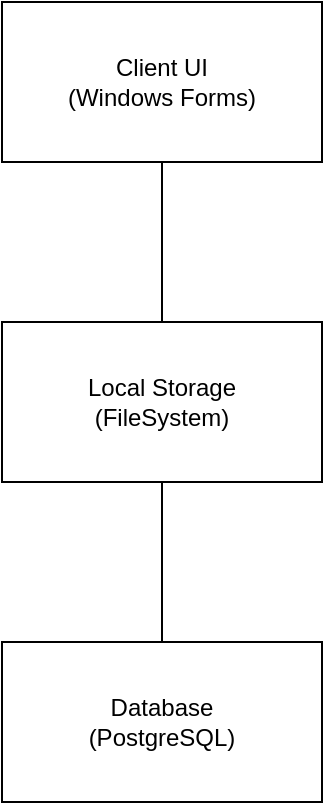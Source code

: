 <mxfile version="27.1.4" pages="11">
  <diagram name="Modules" id="yhrnNWxQ3JYow8x2tBj6">
    <mxGraphModel dx="1130" dy="614" grid="1" gridSize="10" guides="1" tooltips="1" connect="1" arrows="1" fold="1" page="1" pageScale="1" pageWidth="827" pageHeight="1169" math="0" shadow="0">
      <root>
        <mxCell id="0" />
        <mxCell id="1" parent="0" />
        <mxCell id="WxIl2lNipEnlI-ToDJDK-1" value="Client UI&lt;div&gt;(Windows Forms)&lt;/div&gt;" style="rounded=0;whiteSpace=wrap;html=1;" parent="1" vertex="1">
          <mxGeometry x="280" y="160" width="160" height="80" as="geometry" />
        </mxCell>
        <mxCell id="WxIl2lNipEnlI-ToDJDK-2" value="Local Storage&lt;div&gt;(FileSystem)&lt;/div&gt;" style="rounded=0;whiteSpace=wrap;html=1;" parent="1" vertex="1">
          <mxGeometry x="280" y="320" width="160" height="80" as="geometry" />
        </mxCell>
        <mxCell id="WxIl2lNipEnlI-ToDJDK-3" value="Database&lt;div&gt;(PostgreSQL)&lt;/div&gt;" style="rounded=0;whiteSpace=wrap;html=1;" parent="1" vertex="1">
          <mxGeometry x="280" y="480" width="160" height="80" as="geometry" />
        </mxCell>
        <mxCell id="WxIl2lNipEnlI-ToDJDK-6" value="" style="endArrow=none;html=1;rounded=0;" parent="1" source="WxIl2lNipEnlI-ToDJDK-3" target="WxIl2lNipEnlI-ToDJDK-2" edge="1">
          <mxGeometry width="50" height="50" relative="1" as="geometry">
            <mxPoint x="170" y="450" as="sourcePoint" />
            <mxPoint x="220" y="400" as="targetPoint" />
          </mxGeometry>
        </mxCell>
        <mxCell id="WxIl2lNipEnlI-ToDJDK-7" value="" style="endArrow=none;html=1;rounded=0;" parent="1" source="WxIl2lNipEnlI-ToDJDK-2" target="WxIl2lNipEnlI-ToDJDK-1" edge="1">
          <mxGeometry width="50" height="50" relative="1" as="geometry">
            <mxPoint x="150" y="330" as="sourcePoint" />
            <mxPoint x="200" y="280" as="targetPoint" />
          </mxGeometry>
        </mxCell>
      </root>
    </mxGraphModel>
  </diagram>
  <diagram name="Блок схема" id="6jt15OmmC7dmr_feiTnh">
    <mxGraphModel dx="1725" dy="2107" grid="1" gridSize="10" guides="1" tooltips="1" connect="1" arrows="1" fold="1" page="1" pageScale="1" pageWidth="827" pageHeight="1169" math="0" shadow="0">
      <root>
        <mxCell id="0" />
        <mxCell id="1" parent="0" />
        <mxCell id="3ipi3cnK53qvR74pNa_r-1" value="Начало" style="rounded=1;whiteSpace=wrap;html=1;arcSize=48;" vertex="1" parent="1">
          <mxGeometry x="140" y="-460" width="160" height="40" as="geometry" />
        </mxCell>
        <mxCell id="3ipi3cnK53qvR74pNa_r-2" value="&lt;pre style=&quot;overflow: auto; padding: 9.144px 13.716px; text-wrap-mode: wrap; word-break: break-all; font-size: 12.573px; text-align: start; margin-top: 0px !important; margin-bottom: 0px !important;&quot;&gt;Очистка директории&lt;/pre&gt;" style="rounded=0;whiteSpace=wrap;html=1;" vertex="1" parent="1">
          <mxGeometry x="140" y="-260" width="160" height="80" as="geometry" />
        </mxCell>
        <mxCell id="3ipi3cnK53qvR74pNa_r-3" value="&lt;pre style=&quot;overflow: auto; padding: 9.144px 13.716px; text-wrap-mode: wrap; word-break: break-all; margin-top: 0px !important; margin-bottom: 0px !important;&quot;&gt;&lt;font face=&quot;Helvetica&quot; style=&quot;font-size: 11px;&quot;&gt;Попытка выполнить код&lt;/font&gt;&lt;/pre&gt;" style="rhombus;whiteSpace=wrap;html=1;align=center;" vertex="1" parent="1">
          <mxGeometry x="140" y="-140" width="160" height="80" as="geometry" />
        </mxCell>
        <mxCell id="3ipi3cnK53qvR74pNa_r-5" value="" style="endArrow=none;html=1;rounded=0;fontSize=12;startSize=8;endSize=8;curved=1;" edge="1" parent="1">
          <mxGeometry width="50" height="50" relative="1" as="geometry">
            <mxPoint x="220" y="20" as="sourcePoint" />
            <mxPoint x="220" y="-60" as="targetPoint" />
          </mxGeometry>
        </mxCell>
        <mxCell id="3ipi3cnK53qvR74pNa_r-6" value="Нет" style="text;html=1;align=center;verticalAlign=middle;whiteSpace=wrap;rounded=0;" vertex="1" parent="1">
          <mxGeometry x="300" y="-130" width="60" height="30" as="geometry" />
        </mxCell>
        <mxCell id="3ipi3cnK53qvR74pNa_r-7" style="edgeStyle=none;curved=1;rounded=0;orthogonalLoop=1;jettySize=auto;html=1;exitX=0.75;exitY=0;exitDx=0;exitDy=0;fontSize=12;startSize=8;endSize=8;" edge="1" parent="1" source="3ipi3cnK53qvR74pNa_r-6" target="3ipi3cnK53qvR74pNa_r-6">
          <mxGeometry relative="1" as="geometry" />
        </mxCell>
        <mxCell id="3ipi3cnK53qvR74pNa_r-8" value="" style="endArrow=none;html=1;rounded=0;fontSize=12;startSize=8;endSize=8;curved=1;" edge="1" parent="1">
          <mxGeometry width="50" height="50" relative="1" as="geometry">
            <mxPoint x="300" y="-100" as="sourcePoint" />
            <mxPoint x="420" y="-100" as="targetPoint" />
          </mxGeometry>
        </mxCell>
        <mxCell id="3ipi3cnK53qvR74pNa_r-9" value="" style="endArrow=none;html=1;rounded=0;fontSize=12;startSize=8;endSize=8;curved=1;" edge="1" parent="1">
          <mxGeometry width="50" height="50" relative="1" as="geometry">
            <mxPoint x="420" y="-100" as="sourcePoint" />
            <mxPoint x="420" as="targetPoint" />
          </mxGeometry>
        </mxCell>
        <mxCell id="3ipi3cnK53qvR74pNa_r-10" value="Да" style="text;html=1;align=center;verticalAlign=middle;whiteSpace=wrap;rounded=0;" vertex="1" parent="1">
          <mxGeometry x="220" y="-60" width="60" height="30" as="geometry" />
        </mxCell>
        <mxCell id="3ipi3cnK53qvR74pNa_r-11" value="&lt;div&gt;Получение атрибутов директорий&lt;/div&gt;" style="rounded=0;whiteSpace=wrap;html=1;" vertex="1" parent="1">
          <mxGeometry x="140" y="120" width="160" height="80" as="geometry" />
        </mxCell>
        <mxCell id="3ipi3cnK53qvR74pNa_r-12" value="Вызов исключения" style="rounded=0;whiteSpace=wrap;html=1;" vertex="1" parent="1">
          <mxGeometry x="340" width="160" height="80" as="geometry" />
        </mxCell>
        <mxCell id="3ipi3cnK53qvR74pNa_r-13" value="" style="endArrow=none;html=1;rounded=0;fontSize=12;startSize=8;endSize=8;curved=1;exitX=0.5;exitY=0;exitDx=0;exitDy=0;entryX=0.5;entryY=1;entryDx=0;entryDy=0;" edge="1" parent="1" source="3ipi3cnK53qvR74pNa_r-14" target="3ipi3cnK53qvR74pNa_r-11">
          <mxGeometry width="50" height="50" relative="1" as="geometry">
            <mxPoint x="200" y="290" as="sourcePoint" />
            <mxPoint x="220" y="220" as="targetPoint" />
          </mxGeometry>
        </mxCell>
        <mxCell id="3ipi3cnK53qvR74pNa_r-14" value="Добавление директории" style="rounded=0;whiteSpace=wrap;html=1;" vertex="1" parent="1">
          <mxGeometry x="140" y="240" width="160" height="80" as="geometry" />
        </mxCell>
        <mxCell id="3ipi3cnK53qvR74pNa_r-15" value="Вывод директорий с файлами в TreeView" style="shape=parallelogram;perimeter=parallelogramPerimeter;whiteSpace=wrap;html=1;fixedSize=1;" vertex="1" parent="1">
          <mxGeometry x="140" y="1120" width="160" height="80" as="geometry" />
        </mxCell>
        <mxCell id="3ipi3cnK53qvR74pNa_r-17" value="" style="endArrow=none;html=1;rounded=0;fontSize=12;startSize=8;endSize=8;curved=1;" edge="1" parent="1" source="3ipi3cnK53qvR74pNa_r-15">
          <mxGeometry width="50" height="50" relative="1" as="geometry">
            <mxPoint x="220" y="1080" as="sourcePoint" />
            <mxPoint x="220" y="1040" as="targetPoint" />
          </mxGeometry>
        </mxCell>
        <mxCell id="3ipi3cnK53qvR74pNa_r-18" value="" style="endArrow=classic;html=1;rounded=0;fontSize=12;startSize=8;endSize=8;exitX=0.5;exitY=1;exitDx=0;exitDy=0;edgeStyle=orthogonalEdgeStyle;" edge="1" parent="1" source="3ipi3cnK53qvR74pNa_r-12">
          <mxGeometry width="50" height="50" relative="1" as="geometry">
            <mxPoint x="410" y="380" as="sourcePoint" />
            <mxPoint x="220" y="1080" as="targetPoint" />
            <Array as="points">
              <mxPoint x="420" y="1080" />
            </Array>
          </mxGeometry>
        </mxCell>
        <mxCell id="3ipi3cnK53qvR74pNa_r-20" value="Конец" style="rounded=1;whiteSpace=wrap;html=1;arcSize=48;" vertex="1" parent="1">
          <mxGeometry x="140" y="1240" width="160" height="40" as="geometry" />
        </mxCell>
        <mxCell id="3ipi3cnK53qvR74pNa_r-23" value="" style="endArrow=none;html=1;rounded=0;fontSize=12;startSize=8;endSize=8;curved=1;" edge="1" parent="1">
          <mxGeometry width="50" height="50" relative="1" as="geometry">
            <mxPoint x="220" y="-380" as="sourcePoint" />
            <mxPoint x="220" y="-420" as="targetPoint" />
          </mxGeometry>
        </mxCell>
        <mxCell id="3ipi3cnK53qvR74pNa_r-24" value="" style="endArrow=none;html=1;rounded=0;fontSize=12;startSize=8;endSize=8;curved=1;" edge="1" parent="1" source="3ipi3cnK53qvR74pNa_r-20" target="3ipi3cnK53qvR74pNa_r-15">
          <mxGeometry width="50" height="50" relative="1" as="geometry">
            <mxPoint x="160" y="1360" as="sourcePoint" />
            <mxPoint x="210" y="1310" as="targetPoint" />
          </mxGeometry>
        </mxCell>
        <mxCell id="i2VZ5Z_llgO0lZZCtuH--1" value="Перебор директорий" style="shape=loopLimit;whiteSpace=wrap;html=1;size=25;" vertex="1" parent="1">
          <mxGeometry x="140" width="160" height="80" as="geometry" />
        </mxCell>
        <mxCell id="i2VZ5Z_llgO0lZZCtuH--3" value="" style="endArrow=none;html=1;rounded=0;fontSize=12;startSize=8;endSize=8;curved=1;" edge="1" parent="1">
          <mxGeometry width="50" height="50" relative="1" as="geometry">
            <mxPoint x="220" y="-140" as="sourcePoint" />
            <mxPoint x="220" y="-180" as="targetPoint" />
          </mxGeometry>
        </mxCell>
        <mxCell id="i2VZ5Z_llgO0lZZCtuH--4" value="&lt;pre style=&quot;overflow: auto; padding: 9.144px 13.716px; text-wrap-mode: wrap; word-break: break-all; font-size: 12.573px; text-align: start; margin-top: 0px !important; margin-bottom: 0px !important;&quot;&gt;Вызов метода&lt;/pre&gt;" style="rounded=0;whiteSpace=wrap;html=1;" vertex="1" parent="1">
          <mxGeometry x="140" y="-380" width="160" height="80" as="geometry" />
        </mxCell>
        <mxCell id="i2VZ5Z_llgO0lZZCtuH--5" value="" style="endArrow=none;html=1;rounded=0;fontSize=12;startSize=8;endSize=8;curved=1;" edge="1" parent="1">
          <mxGeometry width="50" height="50" relative="1" as="geometry">
            <mxPoint x="220" y="-260" as="sourcePoint" />
            <mxPoint x="220" y="-300" as="targetPoint" />
          </mxGeometry>
        </mxCell>
        <mxCell id="i2VZ5Z_llgO0lZZCtuH--6" value="" style="endArrow=none;html=1;rounded=0;fontSize=12;startSize=8;endSize=8;curved=1;exitX=0.5;exitY=0;exitDx=0;exitDy=0;" edge="1" parent="1">
          <mxGeometry width="50" height="50" relative="1" as="geometry">
            <mxPoint x="220" y="120" as="sourcePoint" />
            <mxPoint x="220" y="80" as="targetPoint" />
          </mxGeometry>
        </mxCell>
        <mxCell id="i2VZ5Z_llgO0lZZCtuH--7" value="Переход к следующей директории" style="shape=loopLimit;whiteSpace=wrap;html=1;size=25;direction=west;" vertex="1" parent="1">
          <mxGeometry x="140" y="360" width="160" height="80" as="geometry" />
        </mxCell>
        <mxCell id="i2VZ5Z_llgO0lZZCtuH--8" value="переход к следующему файлу" style="shape=loopLimit;whiteSpace=wrap;html=1;size=25;direction=west;" vertex="1" parent="1">
          <mxGeometry x="140" y="960" width="160" height="80" as="geometry" />
        </mxCell>
        <mxCell id="i2VZ5Z_llgO0lZZCtuH--9" value="Перебор файлов директории" style="shape=loopLimit;whiteSpace=wrap;html=1;size=25;direction=east;" vertex="1" parent="1">
          <mxGeometry x="140" y="480" width="160" height="80" as="geometry" />
        </mxCell>
        <mxCell id="i2VZ5Z_llgO0lZZCtuH--10" value="Получение иконки файла" style="rounded=0;whiteSpace=wrap;html=1;" vertex="1" parent="1">
          <mxGeometry x="140" y="600" width="160" height="80" as="geometry" />
        </mxCell>
        <mxCell id="i2VZ5Z_llgO0lZZCtuH--11" value="Получение атрибутов файла" style="rounded=0;whiteSpace=wrap;html=1;" vertex="1" parent="1">
          <mxGeometry x="140" y="720" width="160" height="80" as="geometry" />
        </mxCell>
        <mxCell id="i2VZ5Z_llgO0lZZCtuH--12" value="Добавление/отображение файла" style="rounded=0;whiteSpace=wrap;html=1;" vertex="1" parent="1">
          <mxGeometry x="140" y="840" width="160" height="80" as="geometry" />
        </mxCell>
        <mxCell id="i2VZ5Z_llgO0lZZCtuH--13" value="" style="endArrow=none;html=1;rounded=0;fontSize=12;startSize=8;endSize=8;curved=1;" edge="1" parent="1" source="3ipi3cnK53qvR74pNa_r-14" target="i2VZ5Z_llgO0lZZCtuH--7">
          <mxGeometry width="50" height="50" relative="1" as="geometry">
            <mxPoint x="270" y="270" as="sourcePoint" />
            <mxPoint x="270" y="230" as="targetPoint" />
          </mxGeometry>
        </mxCell>
        <mxCell id="i2VZ5Z_llgO0lZZCtuH--14" value="" style="endArrow=none;html=1;rounded=0;fontSize=12;startSize=8;endSize=8;curved=1;" edge="1" parent="1" source="i2VZ5Z_llgO0lZZCtuH--9" target="i2VZ5Z_llgO0lZZCtuH--7">
          <mxGeometry width="50" height="50" relative="1" as="geometry">
            <mxPoint x="360" y="430" as="sourcePoint" />
            <mxPoint x="360" y="390" as="targetPoint" />
          </mxGeometry>
        </mxCell>
        <mxCell id="i2VZ5Z_llgO0lZZCtuH--15" value="" style="endArrow=none;html=1;rounded=0;fontSize=12;startSize=8;endSize=8;curved=1;" edge="1" parent="1" source="i2VZ5Z_llgO0lZZCtuH--10" target="i2VZ5Z_llgO0lZZCtuH--9">
          <mxGeometry width="50" height="50" relative="1" as="geometry">
            <mxPoint x="370" y="560" as="sourcePoint" />
            <mxPoint x="370" y="520" as="targetPoint" />
          </mxGeometry>
        </mxCell>
        <mxCell id="i2VZ5Z_llgO0lZZCtuH--16" value="" style="endArrow=none;html=1;rounded=0;fontSize=12;startSize=8;endSize=8;curved=1;" edge="1" parent="1" source="i2VZ5Z_llgO0lZZCtuH--11" target="i2VZ5Z_llgO0lZZCtuH--10">
          <mxGeometry width="50" height="50" relative="1" as="geometry">
            <mxPoint x="430" y="680" as="sourcePoint" />
            <mxPoint x="430" y="640" as="targetPoint" />
          </mxGeometry>
        </mxCell>
        <mxCell id="i2VZ5Z_llgO0lZZCtuH--17" value="" style="endArrow=none;html=1;rounded=0;fontSize=12;startSize=8;endSize=8;curved=1;" edge="1" parent="1" source="i2VZ5Z_llgO0lZZCtuH--12" target="i2VZ5Z_llgO0lZZCtuH--11">
          <mxGeometry width="50" height="50" relative="1" as="geometry">
            <mxPoint x="390" y="790" as="sourcePoint" />
            <mxPoint x="390" y="750" as="targetPoint" />
          </mxGeometry>
        </mxCell>
        <mxCell id="i2VZ5Z_llgO0lZZCtuH--18" value="" style="endArrow=none;html=1;rounded=0;fontSize=12;startSize=8;endSize=8;curved=1;" edge="1" parent="1" source="i2VZ5Z_llgO0lZZCtuH--8" target="i2VZ5Z_llgO0lZZCtuH--12">
          <mxGeometry width="50" height="50" relative="1" as="geometry">
            <mxPoint x="290" y="890" as="sourcePoint" />
            <mxPoint x="290" y="850" as="targetPoint" />
          </mxGeometry>
        </mxCell>
      </root>
    </mxGraphModel>
  </diagram>
  <diagram name="REMAKE" id="fArTS_0Y42E0HfHLnh1O">
    <mxGraphModel dx="1639" dy="2060" grid="1" gridSize="10" guides="1" tooltips="1" connect="1" arrows="1" fold="1" page="1" pageScale="1" pageWidth="827" pageHeight="1169" math="0" shadow="0">
      <root>
        <mxCell id="0" />
        <mxCell id="1" parent="0" />
        <mxCell id="dgEdN-8CZHpA5I1vTJZM-1" value="ExamPapers&lt;br&gt;(или другая папка)" style="rounded=0;whiteSpace=wrap;html=1;" parent="1" vertex="1">
          <mxGeometry x="620" y="140" width="120" height="60" as="geometry" />
        </mxCell>
        <mxCell id="dgEdN-8CZHpA5I1vTJZM-2" value="&lt;div&gt;&lt;span style=&quot;background-color: transparent; color: light-dark(rgb(0, 0, 0), rgb(255, 255, 255));&quot;&gt;Папка(и) с материалом&lt;/span&gt;&lt;/div&gt;&lt;div&gt;&lt;br&gt;&lt;/div&gt;" style="rounded=0;whiteSpace=wrap;html=1;" parent="1" vertex="1">
          <mxGeometry x="280" y="150" width="120" height="60" as="geometry" />
        </mxCell>
        <mxCell id="dgEdN-8CZHpA5I1vTJZM-3" value="Название папки" style="ellipse;whiteSpace=wrap;html=1;" parent="1" vertex="1">
          <mxGeometry x="230" y="-10" width="120" height="80" as="geometry" />
        </mxCell>
        <mxCell id="dgEdN-8CZHpA5I1vTJZM-4" value="Содержимое(txt,docx, jpg/png)" style="ellipse;whiteSpace=wrap;html=1;" parent="1" vertex="1">
          <mxGeometry x="140" y="110" width="140" height="80" as="geometry" />
        </mxCell>
        <mxCell id="dgEdN-8CZHpA5I1vTJZM-5" value="" style="rhombus;whiteSpace=wrap;html=1;" parent="1" vertex="1">
          <mxGeometry x="490" y="130" width="80" height="80" as="geometry" />
        </mxCell>
        <mxCell id="dgEdN-8CZHpA5I1vTJZM-6" value="" style="endArrow=none;html=1;rounded=0;fontSize=12;startSize=8;endSize=8;curved=1;" parent="1" source="dgEdN-8CZHpA5I1vTJZM-2" target="dgEdN-8CZHpA5I1vTJZM-5" edge="1">
          <mxGeometry width="50" height="50" relative="1" as="geometry">
            <mxPoint x="450" y="240" as="sourcePoint" />
            <mxPoint x="500" y="190" as="targetPoint" />
          </mxGeometry>
        </mxCell>
        <mxCell id="dgEdN-8CZHpA5I1vTJZM-7" value="" style="endArrow=none;html=1;rounded=0;fontSize=12;startSize=8;endSize=8;curved=1;" parent="1" source="dgEdN-8CZHpA5I1vTJZM-1" target="dgEdN-8CZHpA5I1vTJZM-5" edge="1">
          <mxGeometry width="50" height="50" relative="1" as="geometry">
            <mxPoint x="470" y="290" as="sourcePoint" />
            <mxPoint x="520" y="240" as="targetPoint" />
          </mxGeometry>
        </mxCell>
        <mxCell id="dgEdN-8CZHpA5I1vTJZM-8" value="1" style="text;html=1;align=center;verticalAlign=middle;whiteSpace=wrap;rounded=0;" parent="1" vertex="1">
          <mxGeometry x="560" y="135" width="60" height="30" as="geometry" />
        </mxCell>
        <mxCell id="dgEdN-8CZHpA5I1vTJZM-9" value="N" style="text;html=1;align=center;verticalAlign=middle;whiteSpace=wrap;rounded=0;" parent="1" vertex="1">
          <mxGeometry x="440" y="130" width="60" height="30" as="geometry" />
        </mxCell>
        <mxCell id="dgEdN-8CZHpA5I1vTJZM-10" value="" style="endArrow=none;html=1;rounded=0;fontSize=12;startSize=8;endSize=8;curved=1;" parent="1" source="dgEdN-8CZHpA5I1vTJZM-3" target="dgEdN-8CZHpA5I1vTJZM-2" edge="1">
          <mxGeometry width="50" height="50" relative="1" as="geometry">
            <mxPoint x="200" y="140" as="sourcePoint" />
            <mxPoint x="250" y="90" as="targetPoint" />
          </mxGeometry>
        </mxCell>
        <mxCell id="dgEdN-8CZHpA5I1vTJZM-11" value="" style="endArrow=none;html=1;rounded=0;fontSize=12;startSize=8;endSize=8;curved=1;" parent="1" source="dgEdN-8CZHpA5I1vTJZM-4" target="dgEdN-8CZHpA5I1vTJZM-2" edge="1">
          <mxGeometry width="50" height="50" relative="1" as="geometry">
            <mxPoint x="180" y="210" as="sourcePoint" />
            <mxPoint x="230" y="160" as="targetPoint" />
          </mxGeometry>
        </mxCell>
        <mxCell id="dgEdN-8CZHpA5I1vTJZM-12" value="Test" style="rounded=0;whiteSpace=wrap;html=1;" parent="1" vertex="1">
          <mxGeometry x="620" y="370" width="120" height="60" as="geometry" />
        </mxCell>
        <mxCell id="dgEdN-8CZHpA5I1vTJZM-13" value="" style="rhombus;whiteSpace=wrap;html=1;" parent="1" vertex="1">
          <mxGeometry x="470" y="360" width="80" height="80" as="geometry" />
        </mxCell>
        <mxCell id="dgEdN-8CZHpA5I1vTJZM-14" value="" style="endArrow=none;html=1;rounded=0;fontSize=12;startSize=8;endSize=8;curved=1;" parent="1" source="dgEdN-8CZHpA5I1vTJZM-18" target="dgEdN-8CZHpA5I1vTJZM-13" edge="1">
          <mxGeometry width="50" height="50" relative="1" as="geometry">
            <mxPoint x="420" y="400" as="sourcePoint" />
            <mxPoint x="480" y="420" as="targetPoint" />
          </mxGeometry>
        </mxCell>
        <mxCell id="dgEdN-8CZHpA5I1vTJZM-15" value="" style="endArrow=none;html=1;rounded=0;fontSize=12;startSize=8;endSize=8;curved=1;" parent="1" source="dgEdN-8CZHpA5I1vTJZM-12" target="dgEdN-8CZHpA5I1vTJZM-13" edge="1">
          <mxGeometry width="50" height="50" relative="1" as="geometry">
            <mxPoint x="600" y="400" as="sourcePoint" />
            <mxPoint x="500" y="470" as="targetPoint" />
          </mxGeometry>
        </mxCell>
        <mxCell id="dgEdN-8CZHpA5I1vTJZM-16" value="1" style="text;html=1;align=center;verticalAlign=middle;whiteSpace=wrap;rounded=0;" parent="1" vertex="1">
          <mxGeometry x="540" y="365" width="60" height="30" as="geometry" />
        </mxCell>
        <mxCell id="dgEdN-8CZHpA5I1vTJZM-17" value="N" style="text;html=1;align=center;verticalAlign=middle;whiteSpace=wrap;rounded=0;" parent="1" vertex="1">
          <mxGeometry x="420" y="360" width="60" height="30" as="geometry" />
        </mxCell>
        <mxCell id="dgEdN-8CZHpA5I1vTJZM-18" value="Папка с тестом" style="rounded=0;whiteSpace=wrap;html=1;" parent="1" vertex="1">
          <mxGeometry x="300" y="370" width="120" height="60" as="geometry" />
        </mxCell>
        <mxCell id="dgEdN-8CZHpA5I1vTJZM-19" value="Название папки" style="ellipse;whiteSpace=wrap;html=1;" parent="1" vertex="1">
          <mxGeometry x="160" y="280" width="120" height="80" as="geometry" />
        </mxCell>
        <mxCell id="dgEdN-8CZHpA5I1vTJZM-20" value="" style="endArrow=none;html=1;rounded=0;fontSize=12;startSize=8;endSize=8;curved=1;" parent="1" source="dgEdN-8CZHpA5I1vTJZM-19" target="dgEdN-8CZHpA5I1vTJZM-18" edge="1">
          <mxGeometry width="50" height="50" relative="1" as="geometry">
            <mxPoint x="160" y="410" as="sourcePoint" />
            <mxPoint x="210" y="360" as="targetPoint" />
          </mxGeometry>
        </mxCell>
        <mxCell id="dgEdN-8CZHpA5I1vTJZM-21" value="" style="endArrow=none;html=1;rounded=0;fontSize=12;startSize=8;endSize=8;curved=1;" parent="1" source="dgEdN-8CZHpA5I1vTJZM-33" target="dgEdN-8CZHpA5I1vTJZM-18" edge="1">
          <mxGeometry width="50" height="50" relative="1" as="geometry">
            <mxPoint x="238.871" y="412.845" as="sourcePoint" />
            <mxPoint x="190" y="430" as="targetPoint" />
          </mxGeometry>
        </mxCell>
        <mxCell id="dgEdN-8CZHpA5I1vTJZM-22" value="DemonstrationExamPreparationApp" style="rounded=0;whiteSpace=wrap;html=1;" parent="1" vertex="1">
          <mxGeometry x="760" y="240" width="240" height="80" as="geometry" />
        </mxCell>
        <mxCell id="dgEdN-8CZHpA5I1vTJZM-23" value="" style="rhombus;whiteSpace=wrap;html=1;" parent="1" vertex="1">
          <mxGeometry x="840" y="130" width="80" height="80" as="geometry" />
        </mxCell>
        <mxCell id="dgEdN-8CZHpA5I1vTJZM-24" value="" style="rhombus;whiteSpace=wrap;html=1;" parent="1" vertex="1">
          <mxGeometry x="840" y="360" width="80" height="80" as="geometry" />
        </mxCell>
        <mxCell id="dgEdN-8CZHpA5I1vTJZM-25" value="" style="endArrow=none;html=1;rounded=0;fontSize=12;startSize=8;endSize=8;curved=1;" parent="1" source="dgEdN-8CZHpA5I1vTJZM-1" target="dgEdN-8CZHpA5I1vTJZM-23" edge="1">
          <mxGeometry width="50" height="50" relative="1" as="geometry">
            <mxPoint x="770" y="220" as="sourcePoint" />
            <mxPoint x="820" y="170" as="targetPoint" />
          </mxGeometry>
        </mxCell>
        <mxCell id="dgEdN-8CZHpA5I1vTJZM-26" value="" style="endArrow=none;html=1;rounded=0;fontSize=12;startSize=8;endSize=8;curved=1;" parent="1" source="dgEdN-8CZHpA5I1vTJZM-12" target="dgEdN-8CZHpA5I1vTJZM-24" edge="1">
          <mxGeometry width="50" height="50" relative="1" as="geometry">
            <mxPoint x="740" y="460" as="sourcePoint" />
            <mxPoint x="790" y="410" as="targetPoint" />
          </mxGeometry>
        </mxCell>
        <mxCell id="dgEdN-8CZHpA5I1vTJZM-27" value="" style="endArrow=none;html=1;rounded=0;fontSize=12;startSize=8;endSize=8;curved=1;" parent="1" source="dgEdN-8CZHpA5I1vTJZM-24" target="dgEdN-8CZHpA5I1vTJZM-22" edge="1">
          <mxGeometry width="50" height="50" relative="1" as="geometry">
            <mxPoint x="750" y="530" as="sourcePoint" />
            <mxPoint x="800" y="480" as="targetPoint" />
          </mxGeometry>
        </mxCell>
        <mxCell id="dgEdN-8CZHpA5I1vTJZM-28" value="" style="endArrow=none;html=1;rounded=0;fontSize=12;startSize=8;endSize=8;curved=1;" parent="1" source="dgEdN-8CZHpA5I1vTJZM-22" target="dgEdN-8CZHpA5I1vTJZM-23" edge="1">
          <mxGeometry width="50" height="50" relative="1" as="geometry">
            <mxPoint x="700" y="300" as="sourcePoint" />
            <mxPoint x="750" y="250" as="targetPoint" />
          </mxGeometry>
        </mxCell>
        <mxCell id="dgEdN-8CZHpA5I1vTJZM-29" value="1" style="text;html=1;align=center;verticalAlign=middle;whiteSpace=wrap;rounded=0;" parent="1" vertex="1">
          <mxGeometry x="820" y="210" width="60" height="30" as="geometry" />
        </mxCell>
        <mxCell id="dgEdN-8CZHpA5I1vTJZM-30" value="1" style="text;html=1;align=center;verticalAlign=middle;whiteSpace=wrap;rounded=0;" parent="1" vertex="1">
          <mxGeometry x="810" y="330" width="60" height="30" as="geometry" />
        </mxCell>
        <mxCell id="dgEdN-8CZHpA5I1vTJZM-31" value="1" style="text;html=1;align=center;verticalAlign=middle;whiteSpace=wrap;rounded=0;" parent="1" vertex="1">
          <mxGeometry x="750" y="360" width="60" height="30" as="geometry" />
        </mxCell>
        <mxCell id="dgEdN-8CZHpA5I1vTJZM-32" value="N" style="text;html=1;align=center;verticalAlign=middle;whiteSpace=wrap;rounded=0;" parent="1" vertex="1">
          <mxGeometry x="750" y="135" width="60" height="30" as="geometry" />
        </mxCell>
        <mxCell id="dgEdN-8CZHpA5I1vTJZM-33" value="test_X.txt" style="ellipse;whiteSpace=wrap;html=1;" parent="1" vertex="1">
          <mxGeometry x="140" y="390" width="120" height="80" as="geometry" />
        </mxCell>
      </root>
    </mxGraphModel>
  </diagram>
  <diagram name="IDEF0" id="5XkKvty5plYY2UGaQ5jQ">
    <mxGraphModel dx="780" dy="424" grid="1" gridSize="10" guides="1" tooltips="1" connect="1" arrows="1" fold="1" page="1" pageScale="1" pageWidth="827" pageHeight="1169" math="0" shadow="0">
      <root>
        <mxCell id="0" />
        <mxCell id="1" parent="0" />
        <mxCell id="n72EwVgZrVPxudYhiCM0-1" value="Подготовка к демонстрационному экзамену" style="rounded=0;whiteSpace=wrap;html=1;" parent="1" vertex="1">
          <mxGeometry x="320" y="280" width="200" height="120" as="geometry" />
        </mxCell>
        <mxCell id="n72EwVgZrVPxudYhiCM0-2" value="" style="endArrow=classic;html=1;rounded=0;entryX=-0.016;entryY=0.157;entryDx=0;entryDy=0;entryPerimeter=0;" parent="1" edge="1">
          <mxGeometry width="50" height="50" relative="1" as="geometry">
            <mxPoint x="133.2" y="310.58" as="sourcePoint" />
            <mxPoint x="320.0" y="309.42" as="targetPoint" />
          </mxGeometry>
        </mxCell>
        <mxCell id="n72EwVgZrVPxudYhiCM0-3" value="Материалы для подготовки" style="text;html=1;align=center;verticalAlign=middle;whiteSpace=wrap;rounded=0;" parent="1" vertex="1">
          <mxGeometry x="160" y="279.42" width="130" height="30" as="geometry" />
        </mxCell>
        <mxCell id="n72EwVgZrVPxudYhiCM0-7" value="" style="endArrow=classic;html=1;rounded=0;" parent="1" edge="1">
          <mxGeometry width="50" height="50" relative="1" as="geometry">
            <mxPoint x="360" y="170" as="sourcePoint" />
            <mxPoint x="360" y="280" as="targetPoint" />
          </mxGeometry>
        </mxCell>
        <mxCell id="n72EwVgZrVPxudYhiCM0-8" value="" style="endArrow=classic;html=1;rounded=0;" parent="1" edge="1">
          <mxGeometry width="50" height="50" relative="1" as="geometry">
            <mxPoint x="480" y="170" as="sourcePoint" />
            <mxPoint x="480" y="280" as="targetPoint" />
          </mxGeometry>
        </mxCell>
        <mxCell id="n72EwVgZrVPxudYhiCM0-9" value="Руководство оператора" style="text;html=1;align=center;verticalAlign=middle;whiteSpace=wrap;rounded=0;" parent="1" vertex="1">
          <mxGeometry x="440" y="120" width="80" height="40" as="geometry" />
        </mxCell>
        <mxCell id="n72EwVgZrVPxudYhiCM0-11" value="" style="endArrow=classic;html=1;rounded=0;entryX=-0.016;entryY=0.157;entryDx=0;entryDy=0;entryPerimeter=0;" parent="1" edge="1">
          <mxGeometry width="50" height="50" relative="1" as="geometry">
            <mxPoint x="520" y="340" as="sourcePoint" />
            <mxPoint x="706.8" y="338.84" as="targetPoint" />
          </mxGeometry>
        </mxCell>
        <mxCell id="n72EwVgZrVPxudYhiCM0-12" value="Подготовленный студент" style="text;html=1;align=center;verticalAlign=middle;whiteSpace=wrap;rounded=0;" parent="1" vertex="1">
          <mxGeometry x="546.8" y="309.42" width="130" height="30" as="geometry" />
        </mxCell>
        <mxCell id="n72EwVgZrVPxudYhiCM0-13" value="" style="endArrow=classic;html=1;rounded=0;" parent="1" edge="1">
          <mxGeometry width="50" height="50" relative="1" as="geometry">
            <mxPoint x="360" y="510" as="sourcePoint" />
            <mxPoint x="360" y="400" as="targetPoint" />
          </mxGeometry>
        </mxCell>
        <mxCell id="n72EwVgZrVPxudYhiCM0-14" value="Пользователь" style="text;html=1;align=center;verticalAlign=middle;whiteSpace=wrap;rounded=0;" parent="1" vertex="1">
          <mxGeometry x="270" y="430" width="80" height="40" as="geometry" />
        </mxCell>
        <mxCell id="n72EwVgZrVPxudYhiCM0-15" value="" style="endArrow=classic;html=1;rounded=0;" parent="1" edge="1">
          <mxGeometry width="50" height="50" relative="1" as="geometry">
            <mxPoint x="480" y="510" as="sourcePoint" />
            <mxPoint x="480" y="400" as="targetPoint" />
          </mxGeometry>
        </mxCell>
        <mxCell id="n72EwVgZrVPxudYhiCM0-16" value="Приложение" style="text;html=1;align=center;verticalAlign=middle;whiteSpace=wrap;rounded=0;" parent="1" vertex="1">
          <mxGeometry x="500" y="430" width="80" height="40" as="geometry" />
        </mxCell>
        <mxCell id="n72EwVgZrVPxudYhiCM0-17" value="Приказ Министерства просвещения РФ" style="text;html=1;align=center;verticalAlign=middle;whiteSpace=wrap;rounded=0;" parent="1" vertex="1">
          <mxGeometry x="304" y="120" width="110" height="40" as="geometry" />
        </mxCell>
        <mxCell id="7v4AgdwyVSaIKt_yn2yu-1" value="" style="endArrow=classic;html=1;rounded=0;entryX=-0.016;entryY=0.157;entryDx=0;entryDy=0;entryPerimeter=0;" edge="1" parent="1">
          <mxGeometry width="50" height="50" relative="1" as="geometry">
            <mxPoint x="131.6" y="370.58" as="sourcePoint" />
            <mxPoint x="318.4" y="369.42" as="targetPoint" />
          </mxGeometry>
        </mxCell>
        <mxCell id="7v4AgdwyVSaIKt_yn2yu-2" value="Список используемого ПО" style="text;html=1;align=center;verticalAlign=middle;whiteSpace=wrap;rounded=0;" vertex="1" parent="1">
          <mxGeometry x="160" y="339.42" width="130" height="30" as="geometry" />
        </mxCell>
      </root>
    </mxGraphModel>
  </diagram>
  <diagram name="DEKOM IDEF0" id="m-ABpt4AhxVwPwwbDd0S">
    <mxGraphModel dx="1764" dy="509" grid="1" gridSize="10" guides="1" tooltips="1" connect="1" arrows="1" fold="1" page="1" pageScale="1" pageWidth="827" pageHeight="1169" math="0" shadow="0">
      <root>
        <mxCell id="0" />
        <mxCell id="1" parent="0" />
        <mxCell id="aRu9oxOjFt9kT_MxPjlr-1" value="Выполнение задания" style="rounded=0;whiteSpace=wrap;html=1;" parent="1" vertex="1">
          <mxGeometry x="960" y="720" width="200" height="120" as="geometry" />
        </mxCell>
        <mxCell id="aRu9oxOjFt9kT_MxPjlr-2" value="" style="endArrow=classic;html=1;rounded=0;entryX=0;entryY=0.5;entryDx=0;entryDy=0;exitX=1;exitY=0.5;exitDx=0;exitDy=0;edgeStyle=orthogonalEdgeStyle;" parent="1" source="aRu9oxOjFt9kT_MxPjlr-18" target="aRu9oxOjFt9kT_MxPjlr-1" edge="1">
          <mxGeometry width="50" height="50" relative="1" as="geometry">
            <mxPoint x="780" y="810.0" as="sourcePoint" />
            <mxPoint x="966.8" y="808.84" as="targetPoint" />
            <Array as="points">
              <mxPoint x="760" y="660" />
              <mxPoint x="760" y="780" />
            </Array>
          </mxGeometry>
        </mxCell>
        <mxCell id="aRu9oxOjFt9kT_MxPjlr-7" value="Руководство оператора" style="text;html=1;align=center;verticalAlign=middle;whiteSpace=wrap;rounded=0;" parent="1" vertex="1">
          <mxGeometry x="940" y="250" width="80" height="40" as="geometry" />
        </mxCell>
        <mxCell id="aRu9oxOjFt9kT_MxPjlr-9" value="" style="endArrow=classic;html=1;rounded=0;entryX=-0.016;entryY=0.157;entryDx=0;entryDy=0;entryPerimeter=0;exitX=1;exitY=0.5;exitDx=0;exitDy=0;" parent="1" source="aRu9oxOjFt9kT_MxPjlr-1" edge="1">
          <mxGeometry width="50" height="50" relative="1" as="geometry">
            <mxPoint x="1166.8" y="780" as="sourcePoint" />
            <mxPoint x="1353.6" y="778.84" as="targetPoint" />
          </mxGeometry>
        </mxCell>
        <mxCell id="aRu9oxOjFt9kT_MxPjlr-10" value="Подготовленный студент" style="text;html=1;align=center;verticalAlign=middle;whiteSpace=wrap;rounded=0;" parent="1" vertex="1">
          <mxGeometry x="1193.6" y="749.42" width="130" height="30" as="geometry" />
        </mxCell>
        <mxCell id="aRu9oxOjFt9kT_MxPjlr-11" value="" style="endArrow=classic;html=1;rounded=0;entryX=0.25;entryY=1;entryDx=0;entryDy=0;exitX=0.5;exitY=0;exitDx=0;exitDy=0;edgeStyle=elbowEdgeStyle;elbow=vertical;" parent="1" source="aRu9oxOjFt9kT_MxPjlr-12" target="aRu9oxOjFt9kT_MxPjlr-1" edge="1">
          <mxGeometry width="50" height="50" relative="1" as="geometry">
            <mxPoint x="510.0" y="1110" as="sourcePoint" />
            <mxPoint x="510.0" y="1000" as="targetPoint" />
            <Array as="points">
              <mxPoint x="870" y="880" />
            </Array>
          </mxGeometry>
        </mxCell>
        <mxCell id="aRu9oxOjFt9kT_MxPjlr-31" style="edgeStyle=orthogonalEdgeStyle;rounded=0;orthogonalLoop=1;jettySize=auto;html=1;exitX=0.5;exitY=0;exitDx=0;exitDy=0;entryX=0.5;entryY=1;entryDx=0;entryDy=0;" parent="1" source="aRu9oxOjFt9kT_MxPjlr-12" target="aRu9oxOjFt9kT_MxPjlr-17" edge="1">
          <mxGeometry relative="1" as="geometry">
            <Array as="points">
              <mxPoint x="410" y="880" />
              <mxPoint x="220" y="880" />
            </Array>
          </mxGeometry>
        </mxCell>
        <mxCell id="aRu9oxOjFt9kT_MxPjlr-12" value="Пользователь" style="text;html=1;align=center;verticalAlign=middle;whiteSpace=wrap;rounded=0;" parent="1" vertex="1">
          <mxGeometry x="370" y="1080" width="80" height="40" as="geometry" />
        </mxCell>
        <mxCell id="aRu9oxOjFt9kT_MxPjlr-13" value="" style="endArrow=classic;html=1;rounded=0;entryX=0.767;entryY=1.003;entryDx=0;entryDy=0;exitX=0.5;exitY=0;exitDx=0;exitDy=0;edgeStyle=orthogonalEdgeStyle;entryPerimeter=0;" parent="1" source="aRu9oxOjFt9kT_MxPjlr-14" target="aRu9oxOjFt9kT_MxPjlr-1" edge="1">
          <mxGeometry width="50" height="50" relative="1" as="geometry">
            <mxPoint x="718.57" y="1110" as="sourcePoint" />
            <mxPoint x="718.57" y="1000" as="targetPoint" />
          </mxGeometry>
        </mxCell>
        <mxCell id="aRu9oxOjFt9kT_MxPjlr-24" style="edgeStyle=orthogonalEdgeStyle;rounded=0;orthogonalLoop=1;jettySize=auto;html=1;exitX=0.5;exitY=0;exitDx=0;exitDy=0;entryX=0.75;entryY=1;entryDx=0;entryDy=0;" parent="1" source="aRu9oxOjFt9kT_MxPjlr-14" edge="1">
          <mxGeometry relative="1" as="geometry">
            <mxPoint x="950" y="1080" as="sourcePoint" />
            <mxPoint x="660" y="720" as="targetPoint" />
            <Array as="points">
              <mxPoint x="960" y="960" />
              <mxPoint x="660" y="960" />
            </Array>
          </mxGeometry>
        </mxCell>
        <mxCell id="aRu9oxOjFt9kT_MxPjlr-14" value="Приложение" style="text;html=1;align=center;verticalAlign=middle;whiteSpace=wrap;rounded=0;" parent="1" vertex="1">
          <mxGeometry x="920" y="1080" width="80" height="40" as="geometry" />
        </mxCell>
        <mxCell id="aRu9oxOjFt9kT_MxPjlr-15" value="Приказ Министерства просвещения РФ" style="text;html=1;align=center;verticalAlign=middle;whiteSpace=wrap;rounded=0;" parent="1" vertex="1">
          <mxGeometry x="730" y="250" width="100" height="40" as="geometry" />
        </mxCell>
        <mxCell id="aRu9oxOjFt9kT_MxPjlr-17" value="Загрузка вариантов заданий" style="rounded=0;whiteSpace=wrap;html=1;" parent="1" vertex="1">
          <mxGeometry x="120" y="480" width="200" height="120" as="geometry" />
        </mxCell>
        <mxCell id="aRu9oxOjFt9kT_MxPjlr-18" value="Аналитика данных для выполнения задания" style="rounded=0;whiteSpace=wrap;html=1;" parent="1" vertex="1">
          <mxGeometry x="520" y="600" width="200" height="120" as="geometry" />
        </mxCell>
        <mxCell id="aRu9oxOjFt9kT_MxPjlr-19" value="" style="endArrow=classic;html=1;rounded=0;entryX=0.75;entryY=0;entryDx=0;entryDy=0;exitX=0.5;exitY=1;exitDx=0;exitDy=0;edgeStyle=orthogonalEdgeStyle;" parent="1" source="aRu9oxOjFt9kT_MxPjlr-7" edge="1">
          <mxGeometry width="50" height="50" relative="1" as="geometry">
            <mxPoint x="680" y="390" as="sourcePoint" />
            <mxPoint x="680" y="600" as="targetPoint" />
            <Array as="points">
              <mxPoint x="980" y="290" />
              <mxPoint x="980" y="360" />
              <mxPoint x="680" y="360" />
            </Array>
          </mxGeometry>
        </mxCell>
        <mxCell id="aRu9oxOjFt9kT_MxPjlr-21" value="" style="endArrow=classic;html=1;rounded=0;entryX=0.804;entryY=0.002;entryDx=0;entryDy=0;exitX=0.5;exitY=1;exitDx=0;exitDy=0;edgeStyle=orthogonalEdgeStyle;entryPerimeter=0;" parent="1" source="aRu9oxOjFt9kT_MxPjlr-7" target="aRu9oxOjFt9kT_MxPjlr-1" edge="1">
          <mxGeometry width="50" height="50" relative="1" as="geometry">
            <mxPoint x="960" y="480" as="sourcePoint" />
            <mxPoint x="1010" y="430" as="targetPoint" />
            <Array as="points">
              <mxPoint x="980" y="290" />
              <mxPoint x="980" y="360" />
              <mxPoint x="1121" y="360" />
            </Array>
          </mxGeometry>
        </mxCell>
        <mxCell id="aRu9oxOjFt9kT_MxPjlr-22" value="" style="endArrow=classic;html=1;rounded=0;entryX=0.5;entryY=0;entryDx=0;entryDy=0;exitX=0.5;exitY=1;exitDx=0;exitDy=0;edgeStyle=orthogonalEdgeStyle;" parent="1" source="aRu9oxOjFt9kT_MxPjlr-15" target="aRu9oxOjFt9kT_MxPjlr-18" edge="1">
          <mxGeometry width="50" height="50" relative="1" as="geometry">
            <mxPoint x="600" y="460" as="sourcePoint" />
            <mxPoint x="650" y="410" as="targetPoint" />
            <Array as="points">
              <mxPoint x="780" y="320" />
              <mxPoint x="620" y="320" />
            </Array>
          </mxGeometry>
        </mxCell>
        <mxCell id="aRu9oxOjFt9kT_MxPjlr-23" value="" style="endArrow=classic;html=1;rounded=0;entryX=0.534;entryY=0.002;entryDx=0;entryDy=0;exitX=0.5;exitY=1;exitDx=0;exitDy=0;edgeStyle=orthogonalEdgeStyle;entryPerimeter=0;" parent="1" source="aRu9oxOjFt9kT_MxPjlr-15" target="aRu9oxOjFt9kT_MxPjlr-1" edge="1">
          <mxGeometry width="50" height="50" relative="1" as="geometry">
            <mxPoint x="820" y="570" as="sourcePoint" />
            <mxPoint x="870" y="520" as="targetPoint" />
            <Array as="points">
              <mxPoint x="780" y="320" />
              <mxPoint x="1067" y="320" />
            </Array>
          </mxGeometry>
        </mxCell>
        <mxCell id="aRu9oxOjFt9kT_MxPjlr-25" value="" style="endArrow=classic;html=1;rounded=0;exitX=0.5;exitY=0;exitDx=0;exitDy=0;edgeStyle=orthogonalEdgeStyle;" parent="1" source="aRu9oxOjFt9kT_MxPjlr-12" edge="1">
          <mxGeometry width="50" height="50" relative="1" as="geometry">
            <mxPoint x="520" y="890" as="sourcePoint" />
            <mxPoint x="580" y="720" as="targetPoint" />
            <Array as="points">
              <mxPoint x="680" y="880" />
              <mxPoint x="580" y="880" />
              <mxPoint x="580" y="720" />
            </Array>
          </mxGeometry>
        </mxCell>
        <mxCell id="aRu9oxOjFt9kT_MxPjlr-27" value="" style="endArrow=classic;html=1;rounded=0;exitX=1;exitY=0.5;exitDx=0;exitDy=0;entryX=0;entryY=0.5;entryDx=0;entryDy=0;edgeStyle=orthogonalEdgeStyle;" parent="1" source="aRu9oxOjFt9kT_MxPjlr-17" target="aRu9oxOjFt9kT_MxPjlr-18" edge="1">
          <mxGeometry width="50" height="50" relative="1" as="geometry">
            <mxPoint x="340" y="570" as="sourcePoint" />
            <mxPoint x="390" y="520" as="targetPoint" />
          </mxGeometry>
        </mxCell>
        <mxCell id="qusH7JzvXBXfzkiJXjR4-2" value="Данные для работы" style="text;html=1;align=center;verticalAlign=middle;whiteSpace=wrap;rounded=0;" parent="1" vertex="1">
          <mxGeometry x="827" y="749.42" width="110" height="30" as="geometry" />
        </mxCell>
        <mxCell id="qusH7JzvXBXfzkiJXjR4-3" value="Загруженные варианты заданий" style="text;html=1;align=center;verticalAlign=middle;whiteSpace=wrap;rounded=0;" parent="1" vertex="1">
          <mxGeometry x="330" y="510" width="130" height="30" as="geometry" />
        </mxCell>
        <mxCell id="qusH7JzvXBXfzkiJXjR4-4" value="" style="endArrow=classic;html=1;rounded=0;entryX=0.25;entryY=0;entryDx=0;entryDy=0;edgeStyle=orthogonalEdgeStyle;" parent="1" source="aRu9oxOjFt9kT_MxPjlr-15" target="aRu9oxOjFt9kT_MxPjlr-17" edge="1">
          <mxGeometry width="50" height="50" relative="1" as="geometry">
            <mxPoint x="310" y="360" as="sourcePoint" />
            <mxPoint x="360" y="310" as="targetPoint" />
            <Array as="points">
              <mxPoint x="780" y="320" />
              <mxPoint x="170" y="320" />
            </Array>
          </mxGeometry>
        </mxCell>
        <mxCell id="qusH7JzvXBXfzkiJXjR4-5" value="" style="endArrow=classic;html=1;rounded=0;entryX=0.75;entryY=0;entryDx=0;entryDy=0;edgeStyle=orthogonalEdgeStyle;" parent="1" source="aRu9oxOjFt9kT_MxPjlr-7" target="aRu9oxOjFt9kT_MxPjlr-17" edge="1">
          <mxGeometry width="50" height="50" relative="1" as="geometry">
            <mxPoint x="420" y="450" as="sourcePoint" />
            <mxPoint x="470" y="400" as="targetPoint" />
            <Array as="points">
              <mxPoint x="980" y="360" />
              <mxPoint x="270" y="360" />
            </Array>
          </mxGeometry>
        </mxCell>
        <mxCell id="lbEDNUx7dAYSs4ZzUaij-1" value="" style="endArrow=classic;html=1;rounded=0;entryX=-0.016;entryY=0.157;entryDx=0;entryDy=0;entryPerimeter=0;" edge="1" parent="1">
          <mxGeometry width="50" height="50" relative="1" as="geometry">
            <mxPoint x="-66.8" y="511.16" as="sourcePoint" />
            <mxPoint x="120.0" y="510.0" as="targetPoint" />
          </mxGeometry>
        </mxCell>
        <mxCell id="lbEDNUx7dAYSs4ZzUaij-2" value="Материалы для подготовки" style="text;html=1;align=center;verticalAlign=middle;whiteSpace=wrap;rounded=0;" vertex="1" parent="1">
          <mxGeometry x="-40" y="480" width="130" height="30" as="geometry" />
        </mxCell>
        <mxCell id="lbEDNUx7dAYSs4ZzUaij-3" value="" style="endArrow=classic;html=1;rounded=0;entryX=-0.016;entryY=0.157;entryDx=0;entryDy=0;entryPerimeter=0;" edge="1" parent="1">
          <mxGeometry width="50" height="50" relative="1" as="geometry">
            <mxPoint x="-68.4" y="571.16" as="sourcePoint" />
            <mxPoint x="118.4" y="570.0" as="targetPoint" />
          </mxGeometry>
        </mxCell>
        <mxCell id="lbEDNUx7dAYSs4ZzUaij-4" value="Список используемого ПО" style="text;html=1;align=center;verticalAlign=middle;whiteSpace=wrap;rounded=0;" vertex="1" parent="1">
          <mxGeometry x="-40" y="540" width="130" height="30" as="geometry" />
        </mxCell>
      </root>
    </mxGraphModel>
  </diagram>
  <diagram name="PRETENDENT" id="S2KXy7Xibe2f4QHkbmNr">
    <mxGraphModel dx="1130" dy="614" grid="1" gridSize="10" guides="1" tooltips="1" connect="1" arrows="1" fold="1" page="1" pageScale="1" pageWidth="827" pageHeight="1169" math="0" shadow="0">
      <root>
        <mxCell id="0" />
        <mxCell id="1" parent="0" />
        <mxCell id="OjE6QcOV1WnEATgF1ANK-3" value="" style="rounded=0;whiteSpace=wrap;html=1;" parent="1" vertex="1">
          <mxGeometry x="240" width="240" height="370" as="geometry" />
        </mxCell>
        <mxCell id="OjE6QcOV1WnEATgF1ANK-5" value="Добавлять учебные материалы" style="ellipse;whiteSpace=wrap;html=1;" parent="1" vertex="1">
          <mxGeometry x="310" y="10" width="90" height="60" as="geometry" />
        </mxCell>
        <mxCell id="OjE6QcOV1WnEATgF1ANK-6" value="Добавлять варианты заданий" style="ellipse;whiteSpace=wrap;html=1;" parent="1" vertex="1">
          <mxGeometry x="310" y="150" width="90" height="60" as="geometry" />
        </mxCell>
        <mxCell id="OjE6QcOV1WnEATgF1ANK-7" value="Изучать учебный материал" style="ellipse;whiteSpace=wrap;html=1;" parent="1" vertex="1">
          <mxGeometry x="310" y="220" width="90" height="60" as="geometry" />
        </mxCell>
        <mxCell id="OjE6QcOV1WnEATgF1ANK-8" value="Проходить варианты заданий" style="ellipse;whiteSpace=wrap;html=1;" parent="1" vertex="1">
          <mxGeometry x="310" y="290" width="90" height="60" as="geometry" />
        </mxCell>
        <mxCell id="OjE6QcOV1WnEATgF1ANK-10" style="rounded=0;orthogonalLoop=1;jettySize=auto;html=1;exitX=0.5;exitY=0.5;exitDx=0;exitDy=0;exitPerimeter=0;" parent="1" source="OjE6QcOV1WnEATgF1ANK-1" target="OjE6QcOV1WnEATgF1ANK-5" edge="1">
          <mxGeometry relative="1" as="geometry" />
        </mxCell>
        <mxCell id="OjE6QcOV1WnEATgF1ANK-11" style="rounded=0;orthogonalLoop=1;jettySize=auto;html=1;exitX=0.5;exitY=0.5;exitDx=0;exitDy=0;exitPerimeter=0;" parent="1" source="OjE6QcOV1WnEATgF1ANK-1" target="OjE6QcOV1WnEATgF1ANK-6" edge="1">
          <mxGeometry relative="1" as="geometry" />
        </mxCell>
        <mxCell id="OjE6QcOV1WnEATgF1ANK-12" style="rounded=0;orthogonalLoop=1;jettySize=auto;html=1;exitX=0.5;exitY=0.5;exitDx=0;exitDy=0;exitPerimeter=0;" parent="1" source="OjE6QcOV1WnEATgF1ANK-1" target="OjE6QcOV1WnEATgF1ANK-7" edge="1">
          <mxGeometry relative="1" as="geometry" />
        </mxCell>
        <mxCell id="OjE6QcOV1WnEATgF1ANK-13" style="rounded=0;orthogonalLoop=1;jettySize=auto;html=1;exitX=0.5;exitY=0.5;exitDx=0;exitDy=0;exitPerimeter=0;" parent="1" source="OjE6QcOV1WnEATgF1ANK-1" target="OjE6QcOV1WnEATgF1ANK-8" edge="1">
          <mxGeometry relative="1" as="geometry" />
        </mxCell>
        <mxCell id="iBG5IQZbzGf9Gm8H_M3j-2" style="rounded=0;orthogonalLoop=1;jettySize=auto;html=1;exitX=0.5;exitY=0.5;exitDx=0;exitDy=0;exitPerimeter=0;" edge="1" parent="1" source="OjE6QcOV1WnEATgF1ANK-1" target="iBG5IQZbzGf9Gm8H_M3j-1">
          <mxGeometry relative="1" as="geometry" />
        </mxCell>
        <mxCell id="OjE6QcOV1WnEATgF1ANK-1" value="Администратор" style="shape=umlActor;verticalLabelPosition=bottom;verticalAlign=top;html=1;outlineConnect=0;" parent="1" vertex="1">
          <mxGeometry x="160" y="160" width="40" height="80" as="geometry" />
        </mxCell>
        <mxCell id="OjE6QcOV1WnEATgF1ANK-14" style="rounded=0;orthogonalLoop=1;jettySize=auto;html=1;exitX=0.5;exitY=0.5;exitDx=0;exitDy=0;exitPerimeter=0;" parent="1" source="OjE6QcOV1WnEATgF1ANK-2" target="OjE6QcOV1WnEATgF1ANK-7" edge="1">
          <mxGeometry relative="1" as="geometry" />
        </mxCell>
        <mxCell id="OjE6QcOV1WnEATgF1ANK-15" style="rounded=0;orthogonalLoop=1;jettySize=auto;html=1;exitX=0.5;exitY=0.5;exitDx=0;exitDy=0;exitPerimeter=0;" parent="1" source="OjE6QcOV1WnEATgF1ANK-2" target="OjE6QcOV1WnEATgF1ANK-8" edge="1">
          <mxGeometry relative="1" as="geometry" />
        </mxCell>
        <mxCell id="OjE6QcOV1WnEATgF1ANK-2" value="Пользователь" style="shape=umlActor;verticalLabelPosition=bottom;verticalAlign=top;html=1;outlineConnect=0;" parent="1" vertex="1">
          <mxGeometry x="560" y="240" width="40" height="80" as="geometry" />
        </mxCell>
        <mxCell id="eSEK_fv8UlKxiPN-UXVq-2" style="rounded=0;orthogonalLoop=1;jettySize=auto;html=1;exitX=0.5;exitY=0.5;exitDx=0;exitDy=0;exitPerimeter=0;" parent="1" source="eSEK_fv8UlKxiPN-UXVq-1" target="OjE6QcOV1WnEATgF1ANK-5" edge="1">
          <mxGeometry relative="1" as="geometry" />
        </mxCell>
        <mxCell id="G8i1Fr55m5y-tpaHzhN0-1" style="rounded=0;orthogonalLoop=1;jettySize=auto;html=1;" edge="1" parent="1" source="eSEK_fv8UlKxiPN-UXVq-1" target="iBG5IQZbzGf9Gm8H_M3j-1">
          <mxGeometry relative="1" as="geometry" />
        </mxCell>
        <mxCell id="eSEK_fv8UlKxiPN-UXVq-1" value="Преподаватель" style="shape=umlActor;verticalLabelPosition=bottom;verticalAlign=top;html=1;outlineConnect=0;" parent="1" vertex="1">
          <mxGeometry x="560" y="40" width="40" height="80" as="geometry" />
        </mxCell>
        <mxCell id="eSEK_fv8UlKxiPN-UXVq-3" style="rounded=0;orthogonalLoop=1;jettySize=auto;html=1;exitX=0.5;exitY=0.5;exitDx=0;exitDy=0;exitPerimeter=0;" parent="1" source="eSEK_fv8UlKxiPN-UXVq-1" target="OjE6QcOV1WnEATgF1ANK-6" edge="1">
          <mxGeometry relative="1" as="geometry">
            <mxPoint x="230" y="384" as="sourcePoint" />
            <mxPoint x="391" y="210" as="targetPoint" />
          </mxGeometry>
        </mxCell>
        <mxCell id="eSEK_fv8UlKxiPN-UXVq-4" style="rounded=0;orthogonalLoop=1;jettySize=auto;html=1;exitX=0.5;exitY=0.5;exitDx=0;exitDy=0;exitPerimeter=0;" parent="1" source="eSEK_fv8UlKxiPN-UXVq-1" target="OjE6QcOV1WnEATgF1ANK-7" edge="1">
          <mxGeometry relative="1" as="geometry">
            <mxPoint x="360" y="394" as="sourcePoint" />
            <mxPoint x="521" y="220" as="targetPoint" />
          </mxGeometry>
        </mxCell>
        <mxCell id="eSEK_fv8UlKxiPN-UXVq-5" style="rounded=0;orthogonalLoop=1;jettySize=auto;html=1;exitX=0.5;exitY=0.5;exitDx=0;exitDy=0;exitPerimeter=0;" parent="1" source="eSEK_fv8UlKxiPN-UXVq-1" target="OjE6QcOV1WnEATgF1ANK-8" edge="1">
          <mxGeometry relative="1" as="geometry">
            <mxPoint x="250" y="474" as="sourcePoint" />
            <mxPoint x="411" y="300" as="targetPoint" />
          </mxGeometry>
        </mxCell>
        <mxCell id="iBG5IQZbzGf9Gm8H_M3j-1" value="Добавлять новых пользователей" style="ellipse;whiteSpace=wrap;html=1;" vertex="1" parent="1">
          <mxGeometry x="310" y="80" width="90" height="60" as="geometry" />
        </mxCell>
      </root>
    </mxGraphModel>
  </diagram>
  <diagram id="nulfJEoBxDZEjgwIBctz" name="IDEF1x">
    <mxGraphModel dx="1639" dy="891" grid="1" gridSize="10" guides="1" tooltips="1" connect="1" arrows="1" fold="1" page="1" pageScale="1" pageWidth="827" pageHeight="1169" math="0" shadow="0">
      <root>
        <mxCell id="0" />
        <mxCell id="1" parent="0" />
        <mxCell id="a2riUlZ0TRHOLf6AgiyH-6" value="tasks" style="swimlane;childLayout=stackLayout;horizontal=1;startSize=40;horizontalStack=0;rounded=1;fontSize=14;fontStyle=0;strokeWidth=2;resizeParent=0;resizeLast=1;shadow=0;dashed=0;align=center;arcSize=4;whiteSpace=wrap;html=1;labelBackgroundColor=default;strokeColor=default;gradientColor=none;swimlaneFillColor=default;" parent="1" vertex="1">
          <mxGeometry x="80" y="788" width="160" height="210" as="geometry" />
        </mxCell>
        <mxCell id="a2riUlZ0TRHOLf6AgiyH-32" style="edgeStyle=orthogonalEdgeStyle;rounded=0;orthogonalLoop=1;jettySize=auto;html=1;endArrow=ERone;endFill=0;startArrow=ERmany;startFill=0;fillColor=#647687;strokeColor=light-dark(#939393, #a9b8c7);entryX=-0.002;entryY=0.078;entryDx=0;entryDy=0;entryPerimeter=0;" parent="a2riUlZ0TRHOLf6AgiyH-6" target="a2riUlZ0TRHOLf6AgiyH-27" edge="1">
          <mxGeometry relative="1" as="geometry">
            <mxPoint x="420" y="-126" as="targetPoint" />
            <mxPoint x="161" y="96" as="sourcePoint" />
            <Array as="points">
              <mxPoint x="410" y="96" />
              <mxPoint x="410" y="-126" />
            </Array>
          </mxGeometry>
        </mxCell>
        <mxCell id="a2riUlZ0TRHOLf6AgiyH-7" value="taskid&lt;br&gt;title&lt;br&gt;description&lt;br&gt;creatorid&lt;br&gt;createdat&lt;br&gt;isactive" style="align=left;strokeColor=none;fillColor=none;spacingLeft=4;spacingRight=4;fontSize=12;verticalAlign=top;resizable=0;rotatable=0;part=1;html=1;whiteSpace=wrap;labelBackgroundColor=none;labelBorderColor=none;" parent="a2riUlZ0TRHOLf6AgiyH-6" vertex="1">
          <mxGeometry y="40" width="160" height="170" as="geometry" />
        </mxCell>
        <mxCell id="a2riUlZ0TRHOLf6AgiyH-31" style="edgeStyle=orthogonalEdgeStyle;rounded=0;orthogonalLoop=1;jettySize=auto;html=1;endArrow=ERone;endFill=0;startArrow=ERmany;startFill=0;fillColor=#647687;strokeColor=light-dark(#939393, #a9b8c7);strokeWidth=1;endSize=6;exitX=1.009;exitY=0.621;exitDx=0;exitDy=0;exitPerimeter=0;entryX=0.001;entryY=0.076;entryDx=0;entryDy=0;entryPerimeter=0;" parent="a2riUlZ0TRHOLf6AgiyH-6" target="a2riUlZ0TRHOLf6AgiyH-27" edge="1">
          <mxGeometry relative="1" as="geometry">
            <mxPoint x="431.48" y="-122.37" as="targetPoint" />
            <mxPoint x="162.44" y="-108.01" as="sourcePoint" />
            <Array as="points">
              <mxPoint x="410" y="-108" />
              <mxPoint x="410" y="-126" />
              <mxPoint x="431" y="-126" />
            </Array>
          </mxGeometry>
        </mxCell>
        <mxCell id="a2riUlZ0TRHOLf6AgiyH-12" value="studymaterials" style="swimlane;childLayout=stackLayout;horizontal=1;startSize=40;horizontalStack=0;rounded=1;fontSize=14;fontStyle=0;strokeWidth=2;resizeParent=0;resizeLast=1;shadow=0;dashed=0;align=center;arcSize=4;whiteSpace=wrap;html=1;labelBackgroundColor=default;strokeColor=default;gradientColor=none;swimlaneFillColor=default;" parent="1" vertex="1">
          <mxGeometry x="80" y="520" width="160" height="230" as="geometry" />
        </mxCell>
        <mxCell id="a2riUlZ0TRHOLf6AgiyH-13" value="materialid&lt;br&gt;taskid&lt;br&gt;title&lt;br&gt;description&lt;br&gt;filename&lt;br&gt;filedata&lt;br&gt;filetype&lt;br&gt;uploadedby&lt;br&gt;uploadedat&lt;br&gt;isactive" style="align=left;strokeColor=none;fillColor=none;spacingLeft=4;spacingRight=4;fontSize=12;verticalAlign=top;resizable=0;rotatable=0;part=1;html=1;whiteSpace=wrap;labelBackgroundColor=none;labelBorderColor=none;" parent="a2riUlZ0TRHOLf6AgiyH-12" vertex="1">
          <mxGeometry y="40" width="160" height="190" as="geometry" />
        </mxCell>
        <mxCell id="a2riUlZ0TRHOLf6AgiyH-26" value="users" style="swimlane;childLayout=stackLayout;horizontal=1;startSize=40;horizontalStack=0;rounded=1;fontSize=14;fontStyle=0;strokeWidth=2;resizeParent=0;resizeLast=1;shadow=0;dashed=0;align=center;arcSize=4;whiteSpace=wrap;html=1;labelBackgroundColor=default;strokeColor=default;gradientColor=none;swimlaneFillColor=default;" parent="1" vertex="1">
          <mxGeometry x="511" y="607" width="160" height="230" as="geometry" />
        </mxCell>
        <mxCell id="a2riUlZ0TRHOLf6AgiyH-27" value="userid&lt;br&gt;username&lt;br&gt;password&lt;br&gt;fullname&lt;br&gt;role&lt;br&gt;createdat&lt;br&gt;lastlogin" style="align=left;strokeColor=none;fillColor=none;spacingLeft=4;spacingRight=4;fontSize=12;verticalAlign=top;resizable=0;rotatable=0;part=1;html=1;whiteSpace=wrap;labelBackgroundColor=none;labelBorderColor=none;" parent="a2riUlZ0TRHOLf6AgiyH-26" vertex="1">
          <mxGeometry y="40" width="160" height="190" as="geometry" />
        </mxCell>
        <mxCell id="a2riUlZ0TRHOLf6AgiyH-28" value="submissions" style="swimlane;childLayout=stackLayout;horizontal=1;startSize=40;horizontalStack=0;rounded=1;fontSize=14;fontStyle=0;strokeWidth=2;resizeParent=0;resizeLast=1;shadow=0;dashed=0;align=center;arcSize=4;whiteSpace=wrap;html=1;labelBackgroundColor=default;strokeColor=default;gradientColor=none;swimlaneFillColor=default;" parent="1" vertex="1">
          <mxGeometry x="753" y="488" width="160" height="230" as="geometry" />
        </mxCell>
        <mxCell id="a2riUlZ0TRHOLf6AgiyH-29" value="&lt;div&gt;submissionid&lt;/div&gt;&lt;div&gt;&lt;span style=&quot;background-color: transparent; color: light-dark(rgb(0, 0, 0), rgb(255, 255, 255));&quot;&gt;TaskId&lt;/span&gt;&lt;/div&gt;&lt;div&gt;StudentId&lt;/div&gt;&lt;div&gt;FileName&lt;/div&gt;&lt;div&gt;FileData&amp;nbsp;&lt;/div&gt;&lt;div&gt;&lt;span style=&quot;background-color: transparent; color: light-dark(rgb(0, 0, 0), rgb(255, 255, 255));&quot;&gt;SubmittedAt&lt;/span&gt;&lt;/div&gt;&lt;div&gt;Status&lt;/div&gt;&lt;div&gt;Feedback&lt;/div&gt;&lt;div&gt;ReviewerId&lt;/div&gt;&lt;div&gt;ReviewedAt&lt;/div&gt;" style="align=left;strokeColor=none;fillColor=none;spacingLeft=4;spacingRight=4;fontSize=12;verticalAlign=top;resizable=0;rotatable=0;part=1;html=1;whiteSpace=wrap;labelBackgroundColor=none;labelBorderColor=none;" parent="a2riUlZ0TRHOLf6AgiyH-28" vertex="1">
          <mxGeometry y="40" width="160" height="190" as="geometry" />
        </mxCell>
        <mxCell id="a2riUlZ0TRHOLf6AgiyH-35" style="edgeStyle=orthogonalEdgeStyle;rounded=0;orthogonalLoop=1;jettySize=auto;html=1;endArrow=ERone;endFill=0;startArrow=ERmany;startFill=0;fillColor=#647687;strokeColor=light-dark(#939393, #a9b8c7);entryX=1.006;entryY=0.059;entryDx=0;entryDy=0;entryPerimeter=0;exitX=-0.004;exitY=0.672;exitDx=0;exitDy=0;exitPerimeter=0;" parent="1" source="a2riUlZ0TRHOLf6AgiyH-29" target="a2riUlZ0TRHOLf6AgiyH-27" edge="1">
          <mxGeometry relative="1" as="geometry">
            <mxPoint x="680" y="650" as="targetPoint" />
            <mxPoint x="750" y="658" as="sourcePoint" />
            <Array as="points">
              <mxPoint x="720" y="658" />
            </Array>
          </mxGeometry>
        </mxCell>
        <mxCell id="a2riUlZ0TRHOLf6AgiyH-1" style="edgeStyle=orthogonalEdgeStyle;rounded=0;orthogonalLoop=1;jettySize=auto;html=1;endArrow=ERone;endFill=0;startArrow=ERmany;startFill=0;fillColor=#647687;strokeColor=light-dark(#939393, #a9b8c7);exitX=1.002;exitY=0.151;exitDx=0;exitDy=0;exitPerimeter=0;entryX=1.003;entryY=0.071;entryDx=0;entryDy=0;entryPerimeter=0;" parent="1" source="a2riUlZ0TRHOLf6AgiyH-13" target="a2riUlZ0TRHOLf6AgiyH-7" edge="1">
          <mxGeometry relative="1" as="geometry">
            <mxPoint x="260" y="840" as="targetPoint" />
            <mxPoint x="241" y="589" as="sourcePoint" />
            <Array as="points">
              <mxPoint x="340" y="589" />
              <mxPoint x="340" y="830" />
              <mxPoint x="270" y="830" />
              <mxPoint x="270" y="840" />
            </Array>
          </mxGeometry>
        </mxCell>
        <mxCell id="a2riUlZ0TRHOLf6AgiyH-38" style="edgeStyle=orthogonalEdgeStyle;rounded=0;orthogonalLoop=1;jettySize=auto;html=1;endArrow=ERone;endFill=0;startArrow=ERmany;startFill=0;fillColor=#647687;strokeColor=light-dark(#939393, #a9b8c7);exitX=-0.004;exitY=0.672;exitDx=0;exitDy=0;exitPerimeter=0;entryX=1.007;entryY=0.058;entryDx=0;entryDy=0;entryPerimeter=0;" parent="1" target="a2riUlZ0TRHOLf6AgiyH-27" edge="1">
          <mxGeometry relative="1" as="geometry">
            <mxPoint x="670" y="658" as="targetPoint" />
            <mxPoint x="752" y="571" as="sourcePoint" />
            <Array as="points">
              <mxPoint x="720" y="571" />
              <mxPoint x="720" y="658" />
            </Array>
          </mxGeometry>
        </mxCell>
        <mxCell id="a2riUlZ0TRHOLf6AgiyH-39" style="edgeStyle=orthogonalEdgeStyle;rounded=0;orthogonalLoop=1;jettySize=auto;html=1;endArrow=ERone;endFill=0;startArrow=ERmany;startFill=0;fillColor=#647687;strokeColor=light-dark(#939393, #a9b8c7);exitX=1.001;exitY=0.147;exitDx=0;exitDy=0;exitPerimeter=0;entryX=1.003;entryY=0.072;entryDx=0;entryDy=0;entryPerimeter=0;" parent="1" source="a2riUlZ0TRHOLf6AgiyH-29" target="a2riUlZ0TRHOLf6AgiyH-7" edge="1">
          <mxGeometry relative="1" as="geometry">
            <mxPoint x="250" y="840" as="targetPoint" />
            <mxPoint x="752" y="558" as="sourcePoint" />
            <Array as="points">
              <mxPoint x="930" y="556" />
              <mxPoint x="940" y="556" />
              <mxPoint x="940" y="850" />
              <mxPoint x="270" y="850" />
              <mxPoint x="270" y="840" />
            </Array>
          </mxGeometry>
        </mxCell>
      </root>
    </mxGraphModel>
  </diagram>
  <diagram id="drXnDTCDD77GiFl3LT1i" name="Диаграмма взаимодействия программ и программных модулей">
    <mxGraphModel dx="1764" dy="509" grid="1" gridSize="10" guides="1" tooltips="1" connect="1" arrows="1" fold="1" page="1" pageScale="1" pageWidth="827" pageHeight="1169" math="0" shadow="0">
      <root>
        <mxCell id="0" />
        <mxCell id="1" parent="0" />
        <mxCell id="R7x3V9F2UJpREtqk0vDg-1" value="Модуль внесения изменений в бд" style="rounded=0;whiteSpace=wrap;html=1;" parent="1" vertex="1">
          <mxGeometry x="80" y="580" width="120" height="60" as="geometry" />
        </mxCell>
        <mxCell id="R7x3V9F2UJpREtqk0vDg-3" style="edgeStyle=orthogonalEdgeStyle;rounded=0;orthogonalLoop=1;jettySize=auto;html=1;entryX=0.5;entryY=1;entryDx=0;entryDy=0;" parent="1" source="R7x3V9F2UJpREtqk0vDg-6" target="R7x3V9F2UJpREtqk0vDg-10" edge="1">
          <mxGeometry relative="1" as="geometry" />
        </mxCell>
        <mxCell id="R7x3V9F2UJpREtqk0vDg-4" style="edgeStyle=orthogonalEdgeStyle;rounded=0;orthogonalLoop=1;jettySize=auto;html=1;" parent="1" source="R7x3V9F2UJpREtqk0vDg-10" target="R7x3V9F2UJpREtqk0vDg-8" edge="1">
          <mxGeometry relative="1" as="geometry">
            <Array as="points">
              <mxPoint x="580" y="490" />
            </Array>
          </mxGeometry>
        </mxCell>
        <mxCell id="R7x3V9F2UJpREtqk0vDg-6" value="Модуль студентов" style="rounded=0;whiteSpace=wrap;html=1;" parent="1" vertex="1">
          <mxGeometry x="240" y="580" width="120" height="60" as="geometry" />
        </mxCell>
        <mxCell id="R7x3V9F2UJpREtqk0vDg-8" value="Модуль загрузки файлов" style="rounded=0;whiteSpace=wrap;html=1;" parent="1" vertex="1">
          <mxGeometry x="520" y="580" width="120" height="60" as="geometry" />
        </mxCell>
        <mxCell id="R7x3V9F2UJpREtqk0vDg-30" style="edgeStyle=orthogonalEdgeStyle;rounded=0;orthogonalLoop=1;jettySize=auto;html=1;" parent="1" source="R7x3V9F2UJpREtqk0vDg-10" target="R7x3V9F2UJpREtqk0vDg-29" edge="1">
          <mxGeometry relative="1" as="geometry" />
        </mxCell>
        <mxCell id="R7x3V9F2UJpREtqk0vDg-10" value="Модуль просмотра файлов" style="rounded=0;whiteSpace=wrap;html=1;" parent="1" vertex="1">
          <mxGeometry x="400" y="460" width="120" height="60" as="geometry" />
        </mxCell>
        <mxCell id="R7x3V9F2UJpREtqk0vDg-11" value="Модуль Архивации/Разархивации" style="rounded=0;whiteSpace=wrap;html=1;" parent="1" vertex="1">
          <mxGeometry x="520" y="340" width="120" height="60" as="geometry" />
        </mxCell>
        <mxCell id="R7x3V9F2UJpREtqk0vDg-12" style="edgeStyle=orthogonalEdgeStyle;rounded=0;orthogonalLoop=1;jettySize=auto;html=1;" parent="1" source="R7x3V9F2UJpREtqk0vDg-19" target="R7x3V9F2UJpREtqk0vDg-13" edge="1">
          <mxGeometry relative="1" as="geometry" />
        </mxCell>
        <mxCell id="R7x3V9F2UJpREtqk0vDg-20" style="edgeStyle=orthogonalEdgeStyle;rounded=0;orthogonalLoop=1;jettySize=auto;html=1;" parent="1" source="R7x3V9F2UJpREtqk0vDg-13" target="R7x3V9F2UJpREtqk0vDg-10" edge="1">
          <mxGeometry relative="1" as="geometry" />
        </mxCell>
        <mxCell id="R7x3V9F2UJpREtqk0vDg-22" style="edgeStyle=orthogonalEdgeStyle;rounded=0;orthogonalLoop=1;jettySize=auto;html=1;" parent="1" source="R7x3V9F2UJpREtqk0vDg-10" target="R7x3V9F2UJpREtqk0vDg-11" edge="1">
          <mxGeometry relative="1" as="geometry">
            <Array as="points">
              <mxPoint x="580" y="490" />
            </Array>
          </mxGeometry>
        </mxCell>
        <mxCell id="R7x3V9F2UJpREtqk0vDg-23" style="edgeStyle=orthogonalEdgeStyle;rounded=0;orthogonalLoop=1;jettySize=auto;html=1;" parent="1" source="R7x3V9F2UJpREtqk0vDg-25" target="R7x3V9F2UJpREtqk0vDg-1" edge="1">
          <mxGeometry relative="1" as="geometry" />
        </mxCell>
        <mxCell id="R7x3V9F2UJpREtqk0vDg-27" style="edgeStyle=orthogonalEdgeStyle;rounded=0;orthogonalLoop=1;jettySize=auto;html=1;" parent="1" source="R7x3V9F2UJpREtqk0vDg-25" target="R7x3V9F2UJpREtqk0vDg-24" edge="1">
          <mxGeometry relative="1" as="geometry" />
        </mxCell>
        <mxCell id="R7x3V9F2UJpREtqk0vDg-28" style="edgeStyle=orthogonalEdgeStyle;rounded=0;orthogonalLoop=1;jettySize=auto;html=1;" parent="1" source="R7x3V9F2UJpREtqk0vDg-13" target="R7x3V9F2UJpREtqk0vDg-25" edge="1">
          <mxGeometry relative="1" as="geometry" />
        </mxCell>
        <mxCell id="R7x3V9F2UJpREtqk0vDg-13" value="Модуль преподавателей" style="rounded=0;whiteSpace=wrap;html=1;" parent="1" vertex="1">
          <mxGeometry x="240" y="340" width="120" height="60" as="geometry" />
        </mxCell>
        <mxCell id="R7x3V9F2UJpREtqk0vDg-15" style="edgeStyle=orthogonalEdgeStyle;rounded=0;orthogonalLoop=1;jettySize=auto;html=1;entryX=0.5;entryY=0;entryDx=0;entryDy=0;" parent="1" source="R7x3V9F2UJpREtqk0vDg-19" target="R7x3V9F2UJpREtqk0vDg-6" edge="1">
          <mxGeometry relative="1" as="geometry" />
        </mxCell>
        <mxCell id="R7x3V9F2UJpREtqk0vDg-19" value="Модуль Авторизации" style="rounded=0;whiteSpace=wrap;html=1;" parent="1" vertex="1">
          <mxGeometry x="240" y="460" width="120" height="60" as="geometry" />
        </mxCell>
        <mxCell id="R7x3V9F2UJpREtqk0vDg-24" value="Модуль проверки заданий" style="rounded=0;whiteSpace=wrap;html=1;" parent="1" vertex="1">
          <mxGeometry x="-80" y="460" width="120" height="60" as="geometry" />
        </mxCell>
        <mxCell id="R7x3V9F2UJpREtqk0vDg-25" value="Модуль просмотра списка студентов" style="rounded=0;whiteSpace=wrap;html=1;" parent="1" vertex="1">
          <mxGeometry x="80" y="460" width="120" height="60" as="geometry" />
        </mxCell>
        <mxCell id="R7x3V9F2UJpREtqk0vDg-29" value="Модуль отправки файлов" style="rounded=0;whiteSpace=wrap;html=1;" parent="1" vertex="1">
          <mxGeometry x="670" y="460" width="120" height="60" as="geometry" />
        </mxCell>
      </root>
    </mxGraphModel>
  </diagram>
  <diagram id="qBBn2Gh7ify0OE35f7kO" name="архитектура программного комплекса">
    <mxGraphModel dx="1130" dy="614" grid="1" gridSize="10" guides="1" tooltips="1" connect="1" arrows="1" fold="1" page="1" pageScale="1" pageWidth="3300" pageHeight="4681" math="0" shadow="0">
      <root>
        <mxCell id="0" />
        <mxCell id="1" parent="0" />
        <mxCell id="JIsa9EKGVEIsXooY3HZE-1" value="" style="rounded=0;whiteSpace=wrap;html=1;" vertex="1" parent="1">
          <mxGeometry x="130" y="120" width="590" height="210" as="geometry" />
        </mxCell>
        <mxCell id="JIsa9EKGVEIsXooY3HZE-2" value="&lt;br&gt;База данных&lt;br&gt;(PostgreSQL)" style="strokeWidth=2;html=1;shape=mxgraph.flowchart.database;whiteSpace=wrap;" vertex="1" parent="1">
          <mxGeometry x="375" y="390" width="130" height="70" as="geometry" />
        </mxCell>
        <mxCell id="JIsa9EKGVEIsXooY3HZE-4" value="Клиентский модуль" style="text;html=1;align=center;verticalAlign=middle;whiteSpace=wrap;rounded=0;" vertex="1" parent="1">
          <mxGeometry x="370" y="130" width="130" height="35" as="geometry" />
        </mxCell>
        <mxCell id="JIsa9EKGVEIsXooY3HZE-8" value="Модуль загрузки данных в бд" style="rounded=0;whiteSpace=wrap;html=1;" vertex="1" parent="1">
          <mxGeometry x="142" y="260" width="130" height="50" as="geometry" />
        </mxCell>
        <mxCell id="JIsa9EKGVEIsXooY3HZE-10" value="Модуль архивации/разархивации" style="rounded=0;whiteSpace=wrap;html=1;" vertex="1" parent="1">
          <mxGeometry x="290" y="190" width="130" height="50" as="geometry" />
        </mxCell>
        <mxCell id="JIsa9EKGVEIsXooY3HZE-11" style="edgeStyle=orthogonalEdgeStyle;rounded=0;orthogonalLoop=1;jettySize=auto;html=1;exitX=0.5;exitY=1;exitDx=0;exitDy=0;" edge="1" parent="1" source="JIsa9EKGVEIsXooY3HZE-10" target="JIsa9EKGVEIsXooY3HZE-10">
          <mxGeometry relative="1" as="geometry" />
        </mxCell>
        <mxCell id="JIsa9EKGVEIsXooY3HZE-15" value="Модуль проверки заданий" style="rounded=0;whiteSpace=wrap;html=1;" vertex="1" parent="1">
          <mxGeometry x="436" y="190" width="130" height="50" as="geometry" />
        </mxCell>
        <mxCell id="JIsa9EKGVEIsXooY3HZE-16" value="Модуль добавления новых пользователей,заданий.материалов" style="rounded=0;whiteSpace=wrap;html=1;" vertex="1" parent="1">
          <mxGeometry x="290" y="260" width="276" height="50" as="geometry" />
        </mxCell>
        <mxCell id="JIsa9EKGVEIsXooY3HZE-18" value="Модуль просмотра локальных файлов" style="rounded=0;whiteSpace=wrap;html=1;" vertex="1" parent="1">
          <mxGeometry x="580" y="190" width="130" height="50" as="geometry" />
        </mxCell>
        <mxCell id="JIsa9EKGVEIsXooY3HZE-23" value="Авторизация" style="rounded=0;whiteSpace=wrap;html=1;" vertex="1" parent="1">
          <mxGeometry x="142" y="190" width="130" height="50" as="geometry" />
        </mxCell>
        <mxCell id="JIsa9EKGVEIsXooY3HZE-37" value="" style="endArrow=classic;html=1;rounded=0;exitX=0.169;exitY=1.001;exitDx=0;exitDy=0;exitPerimeter=0;entryX=0.307;entryY=0.004;entryDx=0;entryDy=0;entryPerimeter=0;" edge="1" parent="1" target="JIsa9EKGVEIsXooY3HZE-2">
          <mxGeometry width="50" height="50" relative="1" as="geometry">
            <mxPoint x="414.43" y="330.21" as="sourcePoint" />
            <mxPoint x="415" y="400" as="targetPoint" />
          </mxGeometry>
        </mxCell>
        <mxCell id="JIsa9EKGVEIsXooY3HZE-38" value="" style="endArrow=classic;html=1;rounded=0;exitX=0.61;exitY=-0.011;exitDx=0;exitDy=0;exitPerimeter=0;entryX=0.254;entryY=1;entryDx=0;entryDy=0;entryPerimeter=0;" edge="1" parent="1" source="JIsa9EKGVEIsXooY3HZE-2">
          <mxGeometry width="50" height="50" relative="1" as="geometry">
            <mxPoint x="435" y="340" as="sourcePoint" />
            <mxPoint x="454.38" y="330" as="targetPoint" />
          </mxGeometry>
        </mxCell>
        <mxCell id="JIsa9EKGVEIsXooY3HZE-43" value="Модуль загрузки данных из бд" style="rounded=0;whiteSpace=wrap;html=1;" vertex="1" parent="1">
          <mxGeometry x="580" y="260" width="130" height="50" as="geometry" />
        </mxCell>
      </root>
    </mxGraphModel>
  </diagram>
  <diagram id="vcDDEzIMX_p4e6_raLla" name="DFD">
    <mxGraphModel dx="1366" dy="743" grid="1" gridSize="10" guides="1" tooltips="1" connect="1" arrows="1" fold="1" page="1" pageScale="1" pageWidth="3300" pageHeight="4681" math="0" shadow="0">
      <root>
        <mxCell id="0" />
        <mxCell id="1" parent="0" />
        <mxCell id="UB37dbeBUYY7283RL6KF-1" style="edgeStyle=orthogonalEdgeStyle;rounded=0;orthogonalLoop=1;jettySize=auto;html=1;entryX=0;entryY=0.5;entryDx=0;entryDy=0;" edge="1" parent="1" source="UB37dbeBUYY7283RL6KF-5" target="UB37dbeBUYY7283RL6KF-7">
          <mxGeometry relative="1" as="geometry" />
        </mxCell>
        <mxCell id="UB37dbeBUYY7283RL6KF-2" style="edgeStyle=orthogonalEdgeStyle;rounded=0;orthogonalLoop=1;jettySize=auto;html=1;entryX=0;entryY=0.5;entryDx=0;entryDy=0;" edge="1" parent="1" source="UB37dbeBUYY7283RL6KF-5" target="UB37dbeBUYY7283RL6KF-8">
          <mxGeometry relative="1" as="geometry" />
        </mxCell>
        <mxCell id="UB37dbeBUYY7283RL6KF-3" style="edgeStyle=orthogonalEdgeStyle;rounded=0;orthogonalLoop=1;jettySize=auto;html=1;entryX=0;entryY=0.5;entryDx=0;entryDy=0;" edge="1" parent="1" source="UB37dbeBUYY7283RL6KF-5" target="UB37dbeBUYY7283RL6KF-10">
          <mxGeometry relative="1" as="geometry" />
        </mxCell>
        <mxCell id="UB37dbeBUYY7283RL6KF-4" style="edgeStyle=orthogonalEdgeStyle;rounded=0;orthogonalLoop=1;jettySize=auto;html=1;entryX=0;entryY=0.5;entryDx=0;entryDy=0;" edge="1" parent="1" source="UB37dbeBUYY7283RL6KF-5" target="UB37dbeBUYY7283RL6KF-11">
          <mxGeometry relative="1" as="geometry" />
        </mxCell>
        <mxCell id="UB37dbeBUYY7283RL6KF-5" value="Администратор" style="rounded=0;whiteSpace=wrap;html=1;" vertex="1" parent="1">
          <mxGeometry x="220" y="80" width="120" height="60" as="geometry" />
        </mxCell>
        <mxCell id="UB37dbeBUYY7283RL6KF-6" value="1" style="text;html=1;align=center;verticalAlign=middle;whiteSpace=wrap;rounded=0;" vertex="1" parent="1">
          <mxGeometry x="220" y="80" width="20" height="20" as="geometry" />
        </mxCell>
        <mxCell id="UB37dbeBUYY7283RL6KF-7" value="Управление пользователями" style="rounded=1;whiteSpace=wrap;html=1;" vertex="1" parent="1">
          <mxGeometry x="450" y="80" width="120" height="60" as="geometry" />
        </mxCell>
        <mxCell id="UB37dbeBUYY7283RL6KF-8" value="Управление заданиями" style="rounded=1;whiteSpace=wrap;html=1;" vertex="1" parent="1">
          <mxGeometry x="450" y="270" width="120" height="60" as="geometry" />
        </mxCell>
        <mxCell id="UB37dbeBUYY7283RL6KF-10" value="Управление материалами" style="rounded=1;whiteSpace=wrap;html=1;" vertex="1" parent="1">
          <mxGeometry x="450" y="460" width="120" height="60" as="geometry" />
        </mxCell>
        <mxCell id="UB37dbeBUYY7283RL6KF-11" value="Управление ответами пользователей" style="rounded=1;whiteSpace=wrap;html=1;" vertex="1" parent="1">
          <mxGeometry x="450" y="650" width="120" height="60" as="geometry" />
        </mxCell>
        <mxCell id="UB37dbeBUYY7283RL6KF-12" value="" style="group" vertex="1" connectable="0" parent="1">
          <mxGeometry x="480" y="190" width="140" height="40" as="geometry" />
        </mxCell>
        <mxCell id="UB37dbeBUYY7283RL6KF-13" style="edgeStyle=orthogonalEdgeStyle;rounded=0;orthogonalLoop=1;jettySize=auto;html=1;" edge="1" parent="UB37dbeBUYY7283RL6KF-12" source="UB37dbeBUYY7283RL6KF-15">
          <mxGeometry relative="1" as="geometry">
            <mxPoint x="260" y="20" as="targetPoint" />
          </mxGeometry>
        </mxCell>
        <mxCell id="UB37dbeBUYY7283RL6KF-14" value="Пользователи" style="edgeLabel;html=1;align=center;verticalAlign=middle;resizable=0;points=[];" vertex="1" connectable="0" parent="UB37dbeBUYY7283RL6KF-13">
          <mxGeometry x="-0.177" relative="1" as="geometry">
            <mxPoint x="6" y="-12" as="offset" />
          </mxGeometry>
        </mxCell>
        <mxCell id="UB37dbeBUYY7283RL6KF-15" value="&lt;span style=&quot;white-space: pre;&quot;&gt;&#x9;&lt;/span&gt;&lt;span style=&quot;white-space: pre;&quot;&gt;&#x9;&lt;/span&gt;База данных" style="strokeWidth=2;html=1;shape=mxgraph.flowchart.annotation_1;align=left;pointerEvents=1;" vertex="1" parent="UB37dbeBUYY7283RL6KF-12">
          <mxGeometry width="140" height="40" as="geometry" />
        </mxCell>
        <mxCell id="UB37dbeBUYY7283RL6KF-16" value="2" style="rounded=0;whiteSpace=wrap;html=1;" vertex="1" parent="UB37dbeBUYY7283RL6KF-12">
          <mxGeometry width="20" height="40" as="geometry" />
        </mxCell>
        <mxCell id="UB37dbeBUYY7283RL6KF-17" value="" style="endArrow=classic;html=1;rounded=0;exitX=0.357;exitY=-0.023;exitDx=0;exitDy=0;exitPerimeter=0;entryX=0.666;entryY=1.002;entryDx=0;entryDy=0;entryPerimeter=0;" edge="1" parent="1" source="UB37dbeBUYY7283RL6KF-15" target="UB37dbeBUYY7283RL6KF-7">
          <mxGeometry width="50" height="50" relative="1" as="geometry">
            <mxPoint x="500" y="280" as="sourcePoint" />
            <mxPoint x="530" y="150" as="targetPoint" />
          </mxGeometry>
        </mxCell>
        <mxCell id="UB37dbeBUYY7283RL6KF-18" value="Список&lt;br&gt;пользователей" style="text;html=1;align=center;verticalAlign=middle;whiteSpace=wrap;rounded=0;" vertex="1" parent="1">
          <mxGeometry x="540" y="150" width="90" height="30" as="geometry" />
        </mxCell>
        <mxCell id="UB37dbeBUYY7283RL6KF-19" value="" style="group" vertex="1" connectable="0" parent="1">
          <mxGeometry x="480" y="379" width="140" height="40" as="geometry" />
        </mxCell>
        <mxCell id="UB37dbeBUYY7283RL6KF-20" style="edgeStyle=orthogonalEdgeStyle;rounded=0;orthogonalLoop=1;jettySize=auto;html=1;" edge="1" parent="UB37dbeBUYY7283RL6KF-19" source="UB37dbeBUYY7283RL6KF-22">
          <mxGeometry relative="1" as="geometry">
            <mxPoint x="260" y="20" as="targetPoint" />
          </mxGeometry>
        </mxCell>
        <mxCell id="UB37dbeBUYY7283RL6KF-21" value="задания" style="edgeLabel;html=1;align=center;verticalAlign=middle;resizable=0;points=[];" vertex="1" connectable="0" parent="UB37dbeBUYY7283RL6KF-20">
          <mxGeometry x="-0.177" relative="1" as="geometry">
            <mxPoint x="6" y="-12" as="offset" />
          </mxGeometry>
        </mxCell>
        <mxCell id="UB37dbeBUYY7283RL6KF-22" value="&lt;span style=&quot;white-space: pre;&quot;&gt;&#x9;&lt;/span&gt;&lt;span style=&quot;white-space: pre;&quot;&gt;&#x9;&lt;/span&gt;База данных" style="strokeWidth=2;html=1;shape=mxgraph.flowchart.annotation_1;align=left;pointerEvents=1;" vertex="1" parent="UB37dbeBUYY7283RL6KF-19">
          <mxGeometry width="140" height="40" as="geometry" />
        </mxCell>
        <mxCell id="UB37dbeBUYY7283RL6KF-23" value="2" style="rounded=0;whiteSpace=wrap;html=1;" vertex="1" parent="UB37dbeBUYY7283RL6KF-19">
          <mxGeometry width="20" height="40" as="geometry" />
        </mxCell>
        <mxCell id="UB37dbeBUYY7283RL6KF-24" value="Список заданий" style="text;html=1;align=center;verticalAlign=middle;whiteSpace=wrap;rounded=0;" vertex="1" parent="1">
          <mxGeometry x="540" y="339" width="90" height="30" as="geometry" />
        </mxCell>
        <mxCell id="UB37dbeBUYY7283RL6KF-25" value="" style="group" vertex="1" connectable="0" parent="1">
          <mxGeometry x="480" y="570" width="140" height="40" as="geometry" />
        </mxCell>
        <mxCell id="UB37dbeBUYY7283RL6KF-26" style="edgeStyle=orthogonalEdgeStyle;rounded=0;orthogonalLoop=1;jettySize=auto;html=1;" edge="1" parent="UB37dbeBUYY7283RL6KF-25" source="UB37dbeBUYY7283RL6KF-28">
          <mxGeometry relative="1" as="geometry">
            <mxPoint x="260" y="20" as="targetPoint" />
          </mxGeometry>
        </mxCell>
        <mxCell id="UB37dbeBUYY7283RL6KF-27" value="Материалы" style="edgeLabel;html=1;align=center;verticalAlign=middle;resizable=0;points=[];" vertex="1" connectable="0" parent="UB37dbeBUYY7283RL6KF-26">
          <mxGeometry x="-0.177" relative="1" as="geometry">
            <mxPoint x="6" y="-12" as="offset" />
          </mxGeometry>
        </mxCell>
        <mxCell id="UB37dbeBUYY7283RL6KF-28" value="&lt;span style=&quot;white-space: pre;&quot;&gt;&#x9;&lt;/span&gt;&lt;span style=&quot;white-space: pre;&quot;&gt;&#x9;&lt;/span&gt;База данных" style="strokeWidth=2;html=1;shape=mxgraph.flowchart.annotation_1;align=left;pointerEvents=1;" vertex="1" parent="UB37dbeBUYY7283RL6KF-25">
          <mxGeometry width="140" height="40" as="geometry" />
        </mxCell>
        <mxCell id="UB37dbeBUYY7283RL6KF-29" value="2" style="rounded=0;whiteSpace=wrap;html=1;" vertex="1" parent="UB37dbeBUYY7283RL6KF-25">
          <mxGeometry width="20" height="40" as="geometry" />
        </mxCell>
        <mxCell id="UB37dbeBUYY7283RL6KF-30" value="Список&lt;br&gt;модулей" style="text;html=1;align=center;verticalAlign=middle;whiteSpace=wrap;rounded=0;" vertex="1" parent="1">
          <mxGeometry x="540" y="530" width="90" height="30" as="geometry" />
        </mxCell>
        <mxCell id="UB37dbeBUYY7283RL6KF-31" value="" style="group" vertex="1" connectable="0" parent="1">
          <mxGeometry x="493.5" y="760" width="140" height="40" as="geometry" />
        </mxCell>
        <mxCell id="UB37dbeBUYY7283RL6KF-32" style="edgeStyle=orthogonalEdgeStyle;rounded=0;orthogonalLoop=1;jettySize=auto;html=1;" edge="1" parent="UB37dbeBUYY7283RL6KF-31" source="UB37dbeBUYY7283RL6KF-34">
          <mxGeometry relative="1" as="geometry">
            <mxPoint x="260" y="20" as="targetPoint" />
          </mxGeometry>
        </mxCell>
        <mxCell id="UB37dbeBUYY7283RL6KF-33" value="Работы пользователей" style="edgeLabel;html=1;align=center;verticalAlign=middle;resizable=0;points=[];" vertex="1" connectable="0" parent="UB37dbeBUYY7283RL6KF-32">
          <mxGeometry x="-0.177" relative="1" as="geometry">
            <mxPoint x="17" y="-12" as="offset" />
          </mxGeometry>
        </mxCell>
        <mxCell id="UB37dbeBUYY7283RL6KF-34" value="&lt;span style=&quot;white-space: pre;&quot;&gt;&#x9;&lt;/span&gt;&lt;span style=&quot;white-space: pre;&quot;&gt;&#x9;&lt;/span&gt;База данных" style="strokeWidth=2;html=1;shape=mxgraph.flowchart.annotation_1;align=left;pointerEvents=1;" vertex="1" parent="UB37dbeBUYY7283RL6KF-31">
          <mxGeometry width="140" height="40" as="geometry" />
        </mxCell>
        <mxCell id="UB37dbeBUYY7283RL6KF-35" value="2" style="rounded=0;whiteSpace=wrap;html=1;" vertex="1" parent="UB37dbeBUYY7283RL6KF-31">
          <mxGeometry width="20" height="40" as="geometry" />
        </mxCell>
        <mxCell id="UB37dbeBUYY7283RL6KF-36" value="работы пользователей" style="text;html=1;align=center;verticalAlign=middle;whiteSpace=wrap;rounded=0;" vertex="1" parent="1">
          <mxGeometry x="553.5" y="720" width="90" height="30" as="geometry" />
        </mxCell>
        <mxCell id="UB37dbeBUYY7283RL6KF-37" value="" style="endArrow=classic;html=1;rounded=0;exitX=0.356;exitY=-0.045;exitDx=0;exitDy=0;exitPerimeter=0;entryX=0.668;entryY=1.005;entryDx=0;entryDy=0;entryPerimeter=0;" edge="1" parent="1" source="UB37dbeBUYY7283RL6KF-28" target="UB37dbeBUYY7283RL6KF-10">
          <mxGeometry width="50" height="50" relative="1" as="geometry">
            <mxPoint x="520" y="560" as="sourcePoint" />
            <mxPoint x="570" y="510" as="targetPoint" />
          </mxGeometry>
        </mxCell>
        <mxCell id="UB37dbeBUYY7283RL6KF-38" value="" style="endArrow=classic;html=1;rounded=0;exitX=0.356;exitY=-0.045;exitDx=0;exitDy=0;exitPerimeter=0;entryX=0.668;entryY=1.005;entryDx=0;entryDy=0;entryPerimeter=0;" edge="1" parent="1">
          <mxGeometry width="50" height="50" relative="1" as="geometry">
            <mxPoint x="530" y="379" as="sourcePoint" />
            <mxPoint x="530" y="331" as="targetPoint" />
          </mxGeometry>
        </mxCell>
        <mxCell id="UB37dbeBUYY7283RL6KF-39" value="" style="endArrow=classic;html=1;rounded=0;exitX=0.356;exitY=-0.045;exitDx=0;exitDy=0;exitPerimeter=0;entryX=0.668;entryY=1.005;entryDx=0;entryDy=0;entryPerimeter=0;" edge="1" parent="1">
          <mxGeometry width="50" height="50" relative="1" as="geometry">
            <mxPoint x="530" y="759" as="sourcePoint" />
            <mxPoint x="530" y="711" as="targetPoint" />
          </mxGeometry>
        </mxCell>
        <mxCell id="UB37dbeBUYY7283RL6KF-41" value="2" style="text;html=1;align=center;verticalAlign=middle;whiteSpace=wrap;rounded=0;" vertex="1" parent="1">
          <mxGeometry x="450" y="80" width="20" height="20" as="geometry" />
        </mxCell>
        <mxCell id="UB37dbeBUYY7283RL6KF-42" value="2" style="text;html=1;align=center;verticalAlign=middle;whiteSpace=wrap;rounded=0;" vertex="1" parent="1">
          <mxGeometry x="450" y="270" width="20" height="20" as="geometry" />
        </mxCell>
        <mxCell id="UB37dbeBUYY7283RL6KF-43" value="2" style="text;html=1;align=center;verticalAlign=middle;whiteSpace=wrap;rounded=0;" vertex="1" parent="1">
          <mxGeometry x="450" y="460" width="20" height="20" as="geometry" />
        </mxCell>
        <mxCell id="UB37dbeBUYY7283RL6KF-44" value="2" style="text;html=1;align=center;verticalAlign=middle;whiteSpace=wrap;rounded=0;" vertex="1" parent="1">
          <mxGeometry x="450" y="650" width="20" height="20" as="geometry" />
        </mxCell>
      </root>
    </mxGraphModel>
  </diagram>
  <diagram id="oBxlkhttlTKMR955aYXr" name="IDEF3">
    <mxGraphModel dx="1366" dy="743" grid="1" gridSize="10" guides="1" tooltips="1" connect="1" arrows="1" fold="1" page="1" pageScale="1" pageWidth="3300" pageHeight="4681" math="0" shadow="0">
      <root>
        <mxCell id="0" />
        <mxCell id="1" parent="0" />
        <mxCell id="YU8YC3hWGxVw7VaBo6HY-1" value="" style="group" vertex="1" connectable="0" parent="1">
          <mxGeometry x="40" y="200" width="160" height="120" as="geometry" />
        </mxCell>
        <mxCell id="YU8YC3hWGxVw7VaBo6HY-2" value="Проверка авторизации пользователя&amp;nbsp;" style="rounded=0;whiteSpace=wrap;html=1;labelPosition=center;verticalLabelPosition=middle;align=center;verticalAlign=middle;" vertex="1" parent="YU8YC3hWGxVw7VaBo6HY-1">
          <mxGeometry width="160" height="120" as="geometry" />
        </mxCell>
        <mxCell id="YU8YC3hWGxVw7VaBo6HY-3" value="" style="rounded=0;whiteSpace=wrap;html=1;" vertex="1" parent="YU8YC3hWGxVw7VaBo6HY-1">
          <mxGeometry y="85.714" width="160" height="34.286" as="geometry" />
        </mxCell>
        <mxCell id="YU8YC3hWGxVw7VaBo6HY-4" value="1.1" style="rounded=0;whiteSpace=wrap;html=1;align=left;" vertex="1" parent="YU8YC3hWGxVw7VaBo6HY-1">
          <mxGeometry y="85.714" width="80" height="34.286" as="geometry" />
        </mxCell>
        <mxCell id="YU8YC3hWGxVw7VaBo6HY-5" style="edgeStyle=orthogonalEdgeStyle;rounded=0;orthogonalLoop=1;jettySize=auto;html=1;entryX=0;entryY=0.5;entryDx=0;entryDy=0;" edge="1" parent="1" source="YU8YC3hWGxVw7VaBo6HY-2" target="YU8YC3hWGxVw7VaBo6HY-7">
          <mxGeometry relative="1" as="geometry">
            <mxPoint x="260" y="260" as="targetPoint" />
          </mxGeometry>
        </mxCell>
        <mxCell id="YU8YC3hWGxVw7VaBo6HY-6" value="" style="group" vertex="1" connectable="0" parent="1">
          <mxGeometry x="260" y="200" width="160" height="120" as="geometry" />
        </mxCell>
        <mxCell id="YU8YC3hWGxVw7VaBo6HY-7" value="Загрузка ID, Role пользователя" style="rounded=0;whiteSpace=wrap;html=1;labelPosition=center;verticalLabelPosition=middle;align=center;verticalAlign=middle;" vertex="1" parent="YU8YC3hWGxVw7VaBo6HY-6">
          <mxGeometry width="160" height="120" as="geometry" />
        </mxCell>
        <mxCell id="YU8YC3hWGxVw7VaBo6HY-8" value="" style="rounded=0;whiteSpace=wrap;html=1;" vertex="1" parent="YU8YC3hWGxVw7VaBo6HY-6">
          <mxGeometry y="85.714" width="160" height="34.286" as="geometry" />
        </mxCell>
        <mxCell id="YU8YC3hWGxVw7VaBo6HY-9" value="1.2" style="rounded=0;whiteSpace=wrap;html=1;align=left;" vertex="1" parent="YU8YC3hWGxVw7VaBo6HY-6">
          <mxGeometry y="85.714" width="80" height="34.286" as="geometry" />
        </mxCell>
        <mxCell id="YU8YC3hWGxVw7VaBo6HY-10" value="" style="group" vertex="1" connectable="0" parent="1">
          <mxGeometry x="480" y="200" width="160" height="120" as="geometry" />
        </mxCell>
        <mxCell id="YU8YC3hWGxVw7VaBo6HY-11" value="Переход на главную страницу пользователя" style="rounded=0;whiteSpace=wrap;html=1;labelPosition=center;verticalLabelPosition=middle;align=center;verticalAlign=middle;" vertex="1" parent="YU8YC3hWGxVw7VaBo6HY-10">
          <mxGeometry width="160" height="120" as="geometry" />
        </mxCell>
        <mxCell id="YU8YC3hWGxVw7VaBo6HY-12" value="" style="rounded=0;whiteSpace=wrap;html=1;" vertex="1" parent="YU8YC3hWGxVw7VaBo6HY-10">
          <mxGeometry y="85.714" width="160" height="34.286" as="geometry" />
        </mxCell>
        <mxCell id="YU8YC3hWGxVw7VaBo6HY-13" value="1.3" style="rounded=0;whiteSpace=wrap;html=1;align=left;" vertex="1" parent="YU8YC3hWGxVw7VaBo6HY-10">
          <mxGeometry y="85.714" width="80" height="34.286" as="geometry" />
        </mxCell>
        <mxCell id="YU8YC3hWGxVw7VaBo6HY-14" value="" style="group" vertex="1" connectable="0" parent="1">
          <mxGeometry x="690" y="200" width="160" height="120" as="geometry" />
        </mxCell>
        <mxCell id="YU8YC3hWGxVw7VaBo6HY-15" value="Загрузка материалов из базы данных" style="rounded=0;whiteSpace=wrap;html=1;labelPosition=center;verticalLabelPosition=middle;align=center;verticalAlign=middle;" vertex="1" parent="YU8YC3hWGxVw7VaBo6HY-14">
          <mxGeometry width="160" height="120" as="geometry" />
        </mxCell>
        <mxCell id="YU8YC3hWGxVw7VaBo6HY-16" value="" style="rounded=0;whiteSpace=wrap;html=1;" vertex="1" parent="YU8YC3hWGxVw7VaBo6HY-14">
          <mxGeometry y="85.714" width="160" height="34.286" as="geometry" />
        </mxCell>
        <mxCell id="YU8YC3hWGxVw7VaBo6HY-17" value="1.4" style="rounded=0;whiteSpace=wrap;html=1;align=left;" vertex="1" parent="YU8YC3hWGxVw7VaBo6HY-14">
          <mxGeometry y="85.714" width="80" height="34.286" as="geometry" />
        </mxCell>
        <mxCell id="YU8YC3hWGxVw7VaBo6HY-22" style="edgeStyle=orthogonalEdgeStyle;rounded=0;orthogonalLoop=1;jettySize=auto;html=1;entryX=0;entryY=0.5;entryDx=0;entryDy=0;" edge="1" parent="1" source="YU8YC3hWGxVw7VaBo6HY-7" target="YU8YC3hWGxVw7VaBo6HY-11">
          <mxGeometry relative="1" as="geometry" />
        </mxCell>
        <mxCell id="YU8YC3hWGxVw7VaBo6HY-23" style="edgeStyle=orthogonalEdgeStyle;rounded=0;orthogonalLoop=1;jettySize=auto;html=1;entryX=0;entryY=0.5;entryDx=0;entryDy=0;" edge="1" parent="1" source="YU8YC3hWGxVw7VaBo6HY-11" target="YU8YC3hWGxVw7VaBo6HY-15">
          <mxGeometry relative="1" as="geometry" />
        </mxCell>
        <mxCell id="YU8YC3hWGxVw7VaBo6HY-25" style="edgeStyle=orthogonalEdgeStyle;rounded=0;orthogonalLoop=1;jettySize=auto;html=1;exitX=1;exitY=0.5;exitDx=0;exitDy=0;" edge="1" parent="1" source="YU8YC3hWGxVw7VaBo6HY-15" target="YU8YC3hWGxVw7VaBo6HY-35">
          <mxGeometry relative="1" as="geometry">
            <mxPoint x="1070" y="260" as="sourcePoint" />
            <mxPoint x="900" y="440" as="targetPoint" />
            <Array as="points">
              <mxPoint x="920" y="260" />
              <mxPoint x="920" y="440" />
            </Array>
          </mxGeometry>
        </mxCell>
        <mxCell id="YU8YC3hWGxVw7VaBo6HY-34" value="" style="group" vertex="1" connectable="0" parent="1">
          <mxGeometry x="800" y="410" width="50" height="60" as="geometry" />
        </mxCell>
        <mxCell id="YU8YC3hWGxVw7VaBo6HY-35" value="&amp;nbsp; x" style="rounded=0;whiteSpace=wrap;html=1;" vertex="1" parent="YU8YC3hWGxVw7VaBo6HY-34">
          <mxGeometry width="50" height="60" as="geometry" />
        </mxCell>
        <mxCell id="YU8YC3hWGxVw7VaBo6HY-36" value="" style="rounded=0;whiteSpace=wrap;html=1;" vertex="1" parent="YU8YC3hWGxVw7VaBo6HY-34">
          <mxGeometry width="10" height="60" as="geometry" />
        </mxCell>
        <mxCell id="YU8YC3hWGxVw7VaBo6HY-37" value="" style="group" vertex="1" connectable="0" parent="1">
          <mxGeometry x="590" y="520" width="160" height="120" as="geometry" />
        </mxCell>
        <mxCell id="YU8YC3hWGxVw7VaBo6HY-38" value="Выбор заданий" style="rounded=0;whiteSpace=wrap;html=1;labelPosition=center;verticalLabelPosition=middle;align=center;verticalAlign=middle;" vertex="1" parent="YU8YC3hWGxVw7VaBo6HY-37">
          <mxGeometry width="160" height="120" as="geometry" />
        </mxCell>
        <mxCell id="YU8YC3hWGxVw7VaBo6HY-39" value="" style="rounded=0;whiteSpace=wrap;html=1;" vertex="1" parent="YU8YC3hWGxVw7VaBo6HY-37">
          <mxGeometry y="85.714" width="160" height="34.286" as="geometry" />
        </mxCell>
        <mxCell id="YU8YC3hWGxVw7VaBo6HY-40" value="1.6" style="rounded=0;whiteSpace=wrap;html=1;align=left;" vertex="1" parent="YU8YC3hWGxVw7VaBo6HY-37">
          <mxGeometry y="85.714" width="80" height="34.286" as="geometry" />
        </mxCell>
        <mxCell id="YU8YC3hWGxVw7VaBo6HY-41" value="" style="group" vertex="1" connectable="0" parent="1">
          <mxGeometry x="590" y="655" width="160" height="120" as="geometry" />
        </mxCell>
        <mxCell id="YU8YC3hWGxVw7VaBo6HY-42" value="Выполнить Архивацию/Разархивацию" style="rounded=0;whiteSpace=wrap;html=1;labelPosition=center;verticalLabelPosition=middle;align=center;verticalAlign=middle;" vertex="1" parent="YU8YC3hWGxVw7VaBo6HY-41">
          <mxGeometry width="160" height="120" as="geometry" />
        </mxCell>
        <mxCell id="YU8YC3hWGxVw7VaBo6HY-43" value="" style="rounded=0;whiteSpace=wrap;html=1;" vertex="1" parent="YU8YC3hWGxVw7VaBo6HY-41">
          <mxGeometry y="85.714" width="160" height="34.286" as="geometry" />
        </mxCell>
        <mxCell id="YU8YC3hWGxVw7VaBo6HY-44" value="1.7" style="rounded=0;whiteSpace=wrap;html=1;align=left;" vertex="1" parent="YU8YC3hWGxVw7VaBo6HY-41">
          <mxGeometry y="85.714" width="80" height="34.286" as="geometry" />
        </mxCell>
        <mxCell id="YU8YC3hWGxVw7VaBo6HY-45" value="" style="group" vertex="1" connectable="0" parent="1">
          <mxGeometry x="590" y="380" width="160" height="120" as="geometry" />
        </mxCell>
        <mxCell id="YU8YC3hWGxVw7VaBo6HY-46" value="Выбор материалов" style="rounded=0;whiteSpace=wrap;html=1;labelPosition=center;verticalLabelPosition=middle;align=center;verticalAlign=middle;" vertex="1" parent="YU8YC3hWGxVw7VaBo6HY-45">
          <mxGeometry width="160" height="120" as="geometry" />
        </mxCell>
        <mxCell id="YU8YC3hWGxVw7VaBo6HY-47" value="" style="rounded=0;whiteSpace=wrap;html=1;" vertex="1" parent="YU8YC3hWGxVw7VaBo6HY-45">
          <mxGeometry y="85.714" width="160" height="34.286" as="geometry" />
        </mxCell>
        <mxCell id="YU8YC3hWGxVw7VaBo6HY-48" value="1.5" style="rounded=0;whiteSpace=wrap;html=1;align=left;" vertex="1" parent="YU8YC3hWGxVw7VaBo6HY-45">
          <mxGeometry y="85.714" width="80" height="34.286" as="geometry" />
        </mxCell>
        <mxCell id="YU8YC3hWGxVw7VaBo6HY-59" style="edgeStyle=orthogonalEdgeStyle;rounded=0;orthogonalLoop=1;jettySize=auto;html=1;entryX=1;entryY=0.5;entryDx=0;entryDy=0;" edge="1" parent="1" source="YU8YC3hWGxVw7VaBo6HY-35" target="YU8YC3hWGxVw7VaBo6HY-46">
          <mxGeometry relative="1" as="geometry" />
        </mxCell>
        <mxCell id="YU8YC3hWGxVw7VaBo6HY-60" style="edgeStyle=orthogonalEdgeStyle;rounded=0;orthogonalLoop=1;jettySize=auto;html=1;entryX=1;entryY=0.5;entryDx=0;entryDy=0;" edge="1" parent="1" source="YU8YC3hWGxVw7VaBo6HY-35" target="YU8YC3hWGxVw7VaBo6HY-38">
          <mxGeometry relative="1" as="geometry" />
        </mxCell>
        <mxCell id="YU8YC3hWGxVw7VaBo6HY-61" style="edgeStyle=orthogonalEdgeStyle;rounded=0;orthogonalLoop=1;jettySize=auto;html=1;entryX=1;entryY=0.5;entryDx=0;entryDy=0;" edge="1" parent="1" source="YU8YC3hWGxVw7VaBo6HY-35" target="YU8YC3hWGxVw7VaBo6HY-42">
          <mxGeometry relative="1" as="geometry" />
        </mxCell>
        <mxCell id="YU8YC3hWGxVw7VaBo6HY-62" style="edgeStyle=orthogonalEdgeStyle;rounded=0;orthogonalLoop=1;jettySize=auto;html=1;entryX=1;entryY=0.5;entryDx=0;entryDy=0;exitX=0;exitY=0.5;exitDx=0;exitDy=0;" edge="1" parent="1" source="YU8YC3hWGxVw7VaBo6HY-74">
          <mxGeometry relative="1" as="geometry">
            <mxPoint x="370" y="580" as="targetPoint" />
          </mxGeometry>
        </mxCell>
        <mxCell id="YU8YC3hWGxVw7VaBo6HY-64" value="" style="group" vertex="1" connectable="0" parent="1">
          <mxGeometry x="210" y="520" width="160" height="120" as="geometry" />
        </mxCell>
        <mxCell id="YU8YC3hWGxVw7VaBo6HY-65" value="Отправка на проверку" style="rounded=0;whiteSpace=wrap;html=1;labelPosition=center;verticalLabelPosition=middle;align=center;verticalAlign=middle;" vertex="1" parent="YU8YC3hWGxVw7VaBo6HY-64">
          <mxGeometry width="160" height="120" as="geometry" />
        </mxCell>
        <mxCell id="YU8YC3hWGxVw7VaBo6HY-66" value="" style="rounded=0;whiteSpace=wrap;html=1;" vertex="1" parent="YU8YC3hWGxVw7VaBo6HY-64">
          <mxGeometry y="85.714" width="160" height="34.286" as="geometry" />
        </mxCell>
        <mxCell id="YU8YC3hWGxVw7VaBo6HY-67" value="1.8" style="rounded=0;whiteSpace=wrap;html=1;align=left;" vertex="1" parent="YU8YC3hWGxVw7VaBo6HY-64">
          <mxGeometry y="85.714" width="80" height="34.286" as="geometry" />
        </mxCell>
        <mxCell id="YU8YC3hWGxVw7VaBo6HY-72" value="" style="group" vertex="1" connectable="0" parent="1">
          <mxGeometry x="430" y="550" width="50" height="60" as="geometry" />
        </mxCell>
        <mxCell id="YU8YC3hWGxVw7VaBo6HY-73" value="&amp;nbsp; x" style="rounded=0;whiteSpace=wrap;html=1;" vertex="1" parent="YU8YC3hWGxVw7VaBo6HY-72">
          <mxGeometry width="50" height="60" as="geometry" />
        </mxCell>
        <mxCell id="YU8YC3hWGxVw7VaBo6HY-74" value="" style="rounded=0;whiteSpace=wrap;html=1;" vertex="1" parent="YU8YC3hWGxVw7VaBo6HY-72">
          <mxGeometry width="10" height="60" as="geometry" />
        </mxCell>
        <mxCell id="YU8YC3hWGxVw7VaBo6HY-75" style="edgeStyle=orthogonalEdgeStyle;rounded=0;orthogonalLoop=1;jettySize=auto;html=1;entryX=1;entryY=0.5;entryDx=0;entryDy=0;" edge="1" parent="1" source="YU8YC3hWGxVw7VaBo6HY-46" target="YU8YC3hWGxVw7VaBo6HY-73">
          <mxGeometry relative="1" as="geometry" />
        </mxCell>
        <mxCell id="YU8YC3hWGxVw7VaBo6HY-84" style="edgeStyle=orthogonalEdgeStyle;rounded=0;orthogonalLoop=1;jettySize=auto;html=1;" edge="1" parent="1" source="YU8YC3hWGxVw7VaBo6HY-38" target="YU8YC3hWGxVw7VaBo6HY-73">
          <mxGeometry relative="1" as="geometry" />
        </mxCell>
        <mxCell id="YU8YC3hWGxVw7VaBo6HY-85" style="edgeStyle=orthogonalEdgeStyle;rounded=0;orthogonalLoop=1;jettySize=auto;html=1;entryX=1;entryY=0.5;entryDx=0;entryDy=0;" edge="1" parent="1" source="YU8YC3hWGxVw7VaBo6HY-42" target="YU8YC3hWGxVw7VaBo6HY-73">
          <mxGeometry relative="1" as="geometry" />
        </mxCell>
      </root>
    </mxGraphModel>
  </diagram>
</mxfile>
